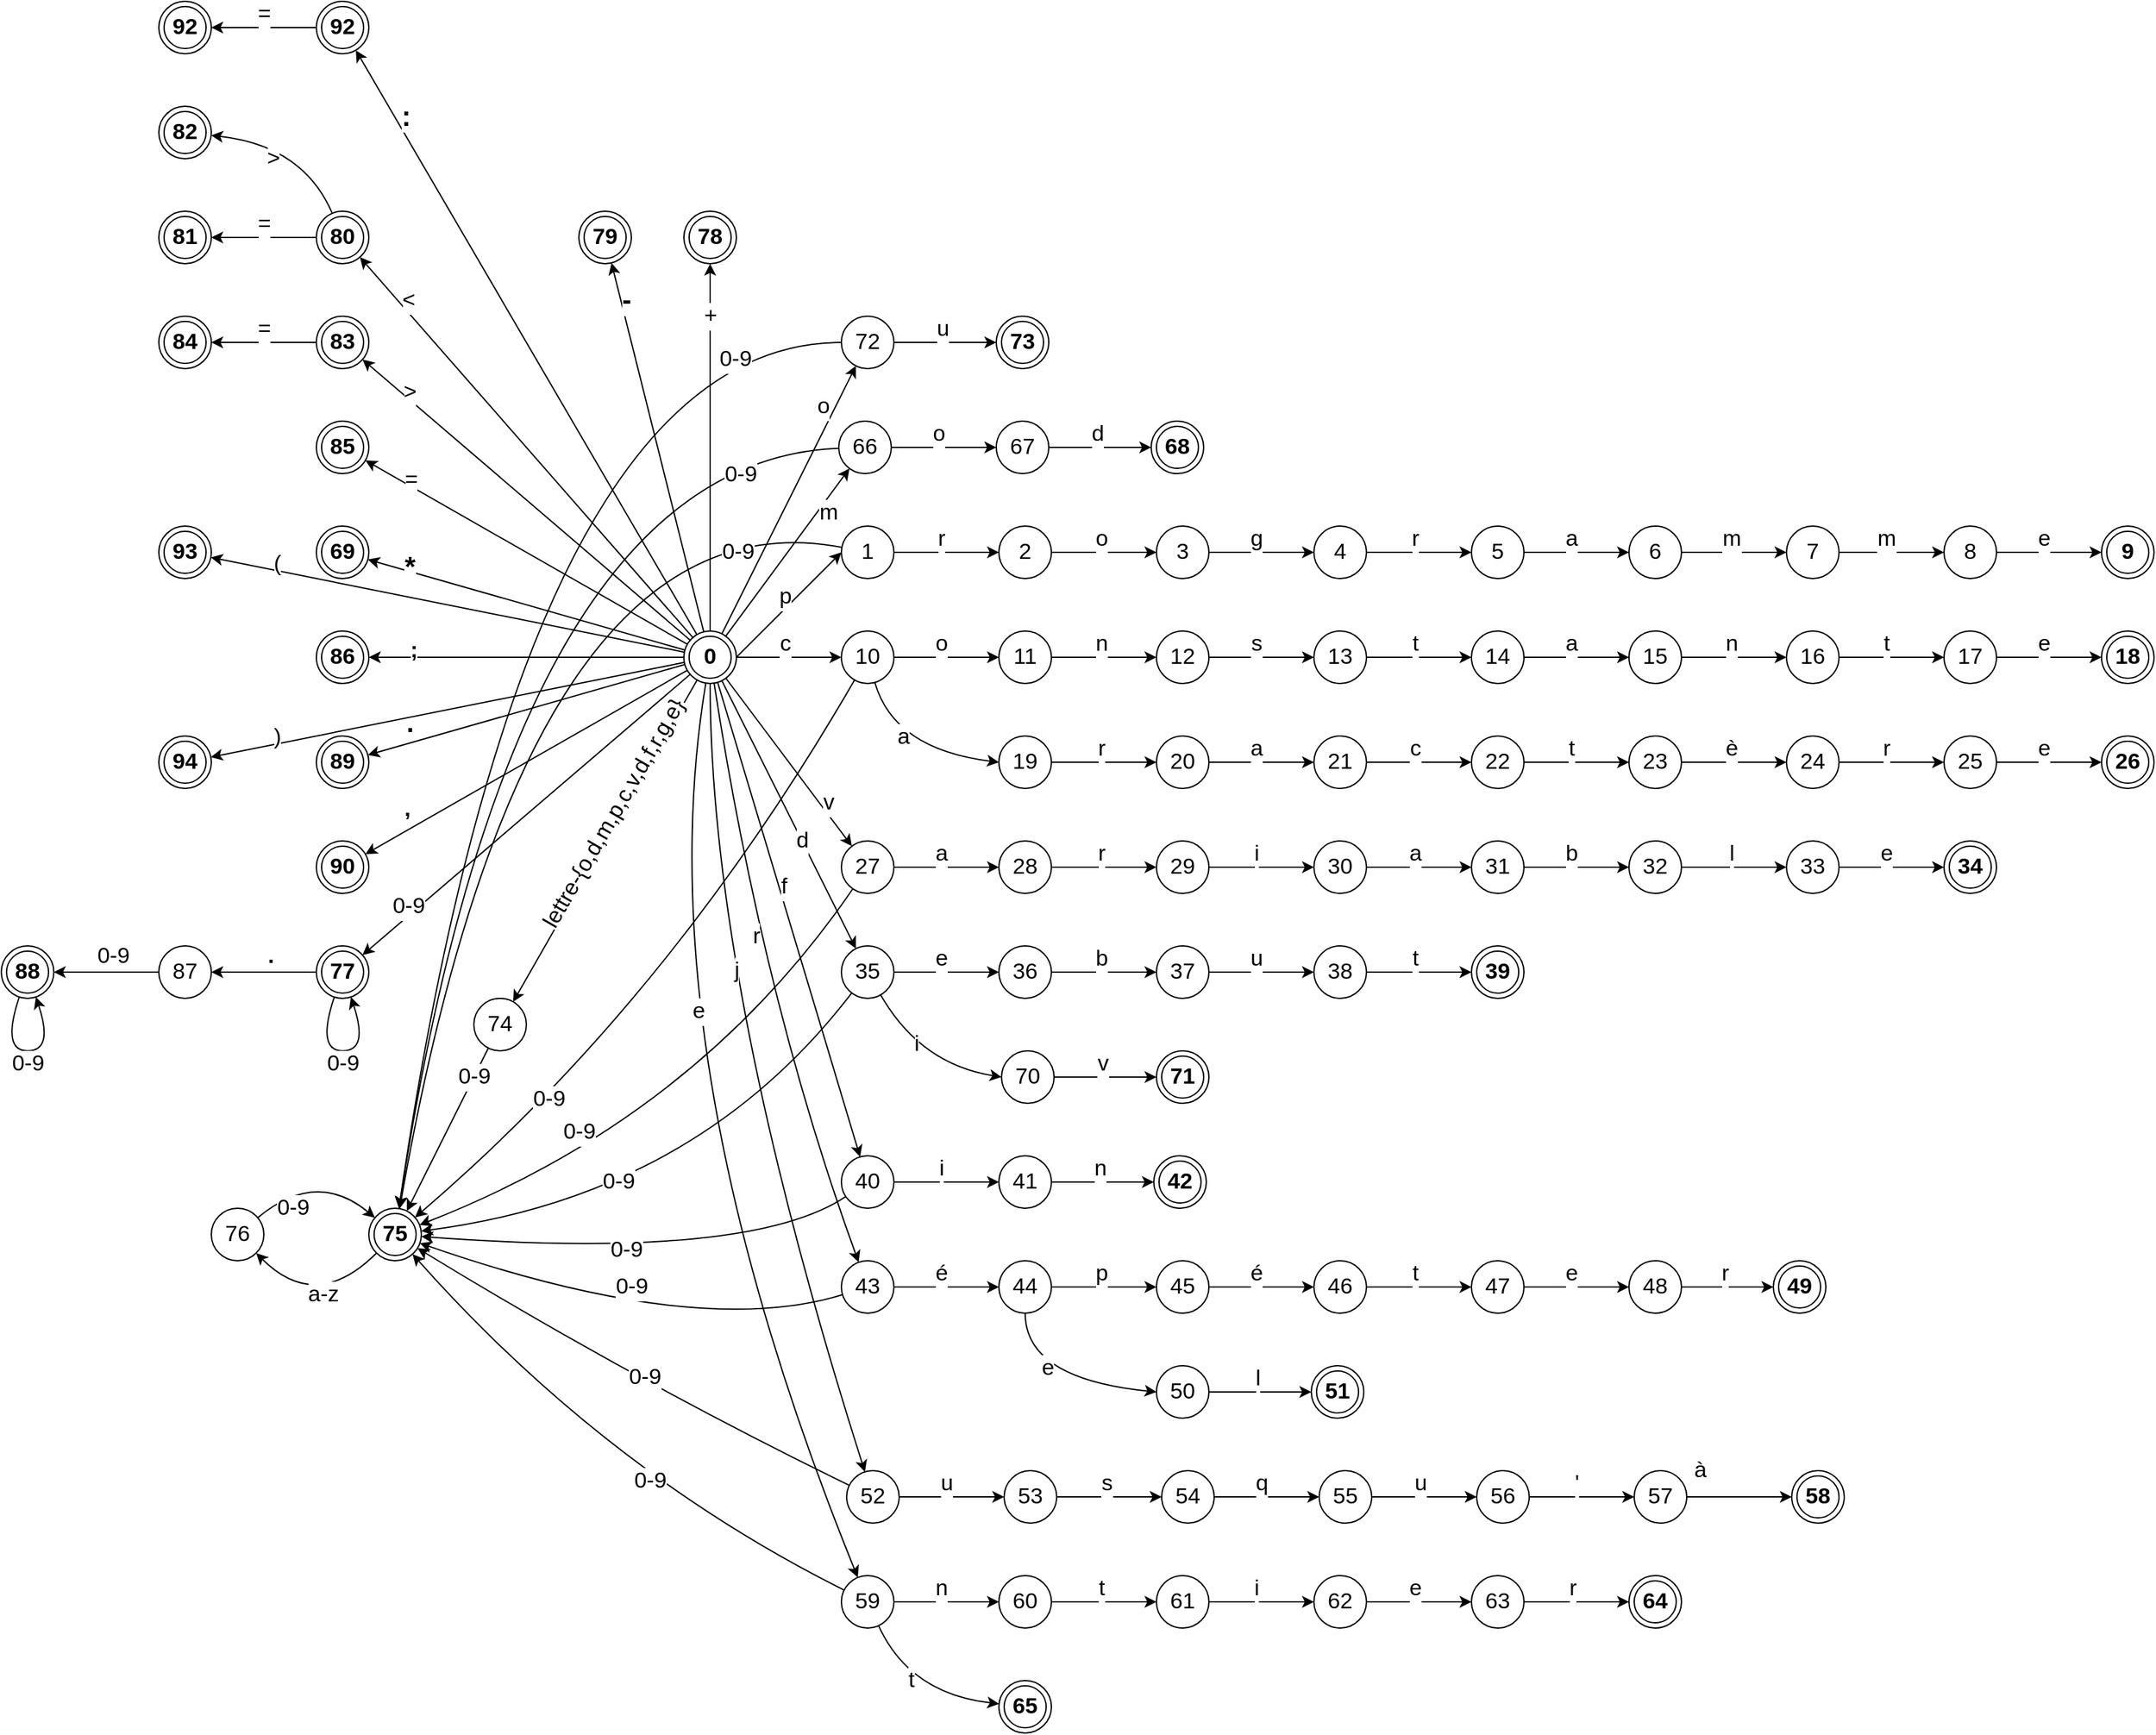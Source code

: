 <mxfile version="26.0.3">
  <diagram name="Page-1" id="1OBKafcn7vUaeqVtVAz-">
    <mxGraphModel dx="4536" dy="2637" grid="1" gridSize="10" guides="1" tooltips="1" connect="1" arrows="1" fold="1" page="1" pageScale="1" pageWidth="850" pageHeight="1100" math="0" shadow="0">
      <root>
        <mxCell id="0" />
        <mxCell id="1" parent="0" />
        <mxCell id="J5Li6relta-b_0hQ9GDX-1" value="&lt;b&gt;0&lt;/b&gt;" style="ellipse;shape=doubleEllipse;whiteSpace=wrap;html=1;aspect=fixed;fontSize=17;" parent="1" vertex="1">
          <mxGeometry x="-300" y="-200" width="40" height="40" as="geometry" />
        </mxCell>
        <mxCell id="J5Li6relta-b_0hQ9GDX-2" value="1" style="ellipse;whiteSpace=wrap;html=1;aspect=fixed;fontSize=17;" parent="1" vertex="1">
          <mxGeometry x="-180" y="-280" width="40" height="40" as="geometry" />
        </mxCell>
        <mxCell id="J5Li6relta-b_0hQ9GDX-6" value="" style="curved=1;endArrow=classic;html=1;rounded=0;entryX=0;entryY=0.5;entryDx=0;entryDy=0;exitX=1;exitY=0.5;exitDx=0;exitDy=0;fontSize=17;" parent="1" source="J5Li6relta-b_0hQ9GDX-1" target="J5Li6relta-b_0hQ9GDX-2" edge="1">
          <mxGeometry width="50" height="50" relative="1" as="geometry">
            <mxPoint x="-330" y="-90" as="sourcePoint" />
            <mxPoint x="-280" y="-140" as="targetPoint" />
            <Array as="points" />
          </mxGeometry>
        </mxCell>
        <mxCell id="J5Li6relta-b_0hQ9GDX-14" value="&lt;font&gt;p&lt;/font&gt;" style="edgeLabel;html=1;align=center;verticalAlign=middle;resizable=0;points=[];fontSize=17;" parent="J5Li6relta-b_0hQ9GDX-6" vertex="1" connectable="0">
          <mxGeometry x="-0.087" relative="1" as="geometry">
            <mxPoint y="-10" as="offset" />
          </mxGeometry>
        </mxCell>
        <mxCell id="J5Li6relta-b_0hQ9GDX-10" value="2" style="ellipse;whiteSpace=wrap;html=1;aspect=fixed;fontSize=17;" parent="1" vertex="1">
          <mxGeometry x="-60" y="-280" width="40" height="40" as="geometry" />
        </mxCell>
        <mxCell id="J5Li6relta-b_0hQ9GDX-11" value="" style="curved=1;endArrow=classic;html=1;rounded=0;entryX=0;entryY=0.5;entryDx=0;entryDy=0;exitX=1;exitY=0.5;exitDx=0;exitDy=0;fontSize=17;" parent="1" source="J5Li6relta-b_0hQ9GDX-2" target="J5Li6relta-b_0hQ9GDX-10" edge="1">
          <mxGeometry width="50" height="50" relative="1" as="geometry">
            <mxPoint x="-120" y="-240" as="sourcePoint" />
            <mxPoint x="-130" y="-220" as="targetPoint" />
            <Array as="points" />
          </mxGeometry>
        </mxCell>
        <mxCell id="J5Li6relta-b_0hQ9GDX-13" value="&lt;font&gt;r&lt;/font&gt;" style="edgeLabel;html=1;align=center;verticalAlign=middle;resizable=0;points=[];fontSize=17;" parent="J5Li6relta-b_0hQ9GDX-11" vertex="1" connectable="0">
          <mxGeometry x="-0.107" y="-1" relative="1" as="geometry">
            <mxPoint y="-11" as="offset" />
          </mxGeometry>
        </mxCell>
        <mxCell id="J5Li6relta-b_0hQ9GDX-20" value="3" style="ellipse;whiteSpace=wrap;html=1;aspect=fixed;fontSize=17;" parent="1" vertex="1">
          <mxGeometry x="60" y="-280" width="40" height="40" as="geometry" />
        </mxCell>
        <mxCell id="J5Li6relta-b_0hQ9GDX-21" value="" style="curved=1;endArrow=classic;html=1;rounded=0;entryX=0;entryY=0.5;entryDx=0;entryDy=0;exitX=1;exitY=0.5;exitDx=0;exitDy=0;fontSize=17;" parent="1" target="J5Li6relta-b_0hQ9GDX-20" edge="1">
          <mxGeometry width="50" height="50" relative="1" as="geometry">
            <mxPoint x="-20" y="-260" as="sourcePoint" />
            <mxPoint x="-40" y="-220" as="targetPoint" />
            <Array as="points" />
          </mxGeometry>
        </mxCell>
        <mxCell id="J5Li6relta-b_0hQ9GDX-22" value="&lt;span&gt;o&lt;/span&gt;" style="edgeLabel;html=1;align=center;verticalAlign=middle;resizable=0;points=[];fontSize=17;" parent="J5Li6relta-b_0hQ9GDX-21" vertex="1" connectable="0">
          <mxGeometry x="-0.087" relative="1" as="geometry">
            <mxPoint x="1" y="-10" as="offset" />
          </mxGeometry>
        </mxCell>
        <mxCell id="J5Li6relta-b_0hQ9GDX-23" value="4" style="ellipse;whiteSpace=wrap;html=1;aspect=fixed;fontSize=17;" parent="1" vertex="1">
          <mxGeometry x="180" y="-280" width="40" height="40" as="geometry" />
        </mxCell>
        <mxCell id="J5Li6relta-b_0hQ9GDX-24" value="" style="curved=1;endArrow=classic;html=1;rounded=0;entryX=0;entryY=0.5;entryDx=0;entryDy=0;exitX=1;exitY=0.5;exitDx=0;exitDy=0;fontSize=17;" parent="1" source="J5Li6relta-b_0hQ9GDX-20" target="J5Li6relta-b_0hQ9GDX-23" edge="1">
          <mxGeometry width="50" height="50" relative="1" as="geometry">
            <mxPoint x="120" y="-240" as="sourcePoint" />
            <mxPoint x="110" y="-220" as="targetPoint" />
            <Array as="points" />
          </mxGeometry>
        </mxCell>
        <mxCell id="J5Li6relta-b_0hQ9GDX-25" value="&lt;font&gt;g&lt;/font&gt;" style="edgeLabel;html=1;align=center;verticalAlign=middle;resizable=0;points=[];fontSize=17;" parent="J5Li6relta-b_0hQ9GDX-24" vertex="1" connectable="0">
          <mxGeometry x="-0.107" y="-1" relative="1" as="geometry">
            <mxPoint y="-11" as="offset" />
          </mxGeometry>
        </mxCell>
        <mxCell id="J5Li6relta-b_0hQ9GDX-27" value="5" style="ellipse;whiteSpace=wrap;html=1;aspect=fixed;fontSize=17;" parent="1" vertex="1">
          <mxGeometry x="300" y="-280" width="40" height="40" as="geometry" />
        </mxCell>
        <mxCell id="J5Li6relta-b_0hQ9GDX-28" value="" style="curved=1;endArrow=classic;html=1;rounded=0;entryX=0;entryY=0.5;entryDx=0;entryDy=0;fontSize=17;" parent="1" source="J5Li6relta-b_0hQ9GDX-23" target="J5Li6relta-b_0hQ9GDX-27" edge="1">
          <mxGeometry width="50" height="50" relative="1" as="geometry">
            <mxPoint x="220" y="-260" as="sourcePoint" />
            <mxPoint x="200" y="-220" as="targetPoint" />
            <Array as="points" />
          </mxGeometry>
        </mxCell>
        <mxCell id="J5Li6relta-b_0hQ9GDX-29" value="r" style="edgeLabel;html=1;align=center;verticalAlign=middle;resizable=0;points=[];fontSize=17;" parent="J5Li6relta-b_0hQ9GDX-28" vertex="1" connectable="0">
          <mxGeometry x="-0.087" relative="1" as="geometry">
            <mxPoint y="-10" as="offset" />
          </mxGeometry>
        </mxCell>
        <mxCell id="J5Li6relta-b_0hQ9GDX-30" value="6" style="ellipse;whiteSpace=wrap;html=1;aspect=fixed;fontSize=17;" parent="1" vertex="1">
          <mxGeometry x="420" y="-280" width="40" height="40" as="geometry" />
        </mxCell>
        <mxCell id="J5Li6relta-b_0hQ9GDX-31" value="" style="curved=1;endArrow=classic;html=1;rounded=0;entryX=0;entryY=0.5;entryDx=0;entryDy=0;exitX=1;exitY=0.5;exitDx=0;exitDy=0;fontSize=17;" parent="1" source="J5Li6relta-b_0hQ9GDX-27" target="J5Li6relta-b_0hQ9GDX-30" edge="1">
          <mxGeometry width="50" height="50" relative="1" as="geometry">
            <mxPoint x="360" y="-240" as="sourcePoint" />
            <mxPoint x="350" y="-220" as="targetPoint" />
            <Array as="points" />
          </mxGeometry>
        </mxCell>
        <mxCell id="J5Li6relta-b_0hQ9GDX-32" value="a" style="edgeLabel;html=1;align=center;verticalAlign=middle;resizable=0;points=[];fontSize=17;" parent="J5Li6relta-b_0hQ9GDX-31" vertex="1" connectable="0">
          <mxGeometry x="-0.107" y="-1" relative="1" as="geometry">
            <mxPoint y="-11" as="offset" />
          </mxGeometry>
        </mxCell>
        <mxCell id="J5Li6relta-b_0hQ9GDX-33" value="7" style="ellipse;whiteSpace=wrap;html=1;aspect=fixed;fontSize=17;" parent="1" vertex="1">
          <mxGeometry x="540" y="-280" width="40" height="40" as="geometry" />
        </mxCell>
        <mxCell id="J5Li6relta-b_0hQ9GDX-34" value="" style="curved=1;endArrow=classic;html=1;rounded=0;entryX=0;entryY=0.5;entryDx=0;entryDy=0;exitX=1;exitY=0.5;exitDx=0;exitDy=0;fontSize=17;" parent="1" target="J5Li6relta-b_0hQ9GDX-33" edge="1">
          <mxGeometry width="50" height="50" relative="1" as="geometry">
            <mxPoint x="460" y="-260" as="sourcePoint" />
            <mxPoint x="440" y="-220" as="targetPoint" />
            <Array as="points" />
          </mxGeometry>
        </mxCell>
        <mxCell id="J5Li6relta-b_0hQ9GDX-35" value="m" style="edgeLabel;html=1;align=center;verticalAlign=middle;resizable=0;points=[];fontSize=17;" parent="J5Li6relta-b_0hQ9GDX-34" vertex="1" connectable="0">
          <mxGeometry x="-0.087" relative="1" as="geometry">
            <mxPoint x="1" y="-10" as="offset" />
          </mxGeometry>
        </mxCell>
        <mxCell id="J5Li6relta-b_0hQ9GDX-36" value="8" style="ellipse;whiteSpace=wrap;html=1;aspect=fixed;fontSize=17;" parent="1" vertex="1">
          <mxGeometry x="660" y="-280" width="40" height="40" as="geometry" />
        </mxCell>
        <mxCell id="J5Li6relta-b_0hQ9GDX-37" value="" style="curved=1;endArrow=classic;html=1;rounded=0;entryX=0;entryY=0.5;entryDx=0;entryDy=0;exitX=1;exitY=0.5;exitDx=0;exitDy=0;fontSize=17;" parent="1" source="J5Li6relta-b_0hQ9GDX-33" target="J5Li6relta-b_0hQ9GDX-36" edge="1">
          <mxGeometry width="50" height="50" relative="1" as="geometry">
            <mxPoint x="600" y="-240" as="sourcePoint" />
            <mxPoint x="590" y="-220" as="targetPoint" />
            <Array as="points" />
          </mxGeometry>
        </mxCell>
        <mxCell id="J5Li6relta-b_0hQ9GDX-38" value="m" style="edgeLabel;html=1;align=center;verticalAlign=middle;resizable=0;points=[];fontSize=17;" parent="J5Li6relta-b_0hQ9GDX-37" vertex="1" connectable="0">
          <mxGeometry x="-0.107" y="-1" relative="1" as="geometry">
            <mxPoint y="-11" as="offset" />
          </mxGeometry>
        </mxCell>
        <mxCell id="J5Li6relta-b_0hQ9GDX-40" value="" style="curved=1;endArrow=classic;html=1;rounded=0;fontSize=17;" parent="1" source="J5Li6relta-b_0hQ9GDX-36" target="J5Li6relta-b_0hQ9GDX-42" edge="1">
          <mxGeometry width="50" height="50" relative="1" as="geometry">
            <mxPoint x="700" y="-260" as="sourcePoint" />
            <mxPoint x="780.0" y="-260" as="targetPoint" />
            <Array as="points" />
          </mxGeometry>
        </mxCell>
        <mxCell id="J5Li6relta-b_0hQ9GDX-41" value="e" style="edgeLabel;html=1;align=center;verticalAlign=middle;resizable=0;points=[];fontSize=17;" parent="J5Li6relta-b_0hQ9GDX-40" vertex="1" connectable="0">
          <mxGeometry x="-0.107" y="-1" relative="1" as="geometry">
            <mxPoint y="-11" as="offset" />
          </mxGeometry>
        </mxCell>
        <mxCell id="J5Li6relta-b_0hQ9GDX-42" value="9" style="ellipse;shape=doubleEllipse;whiteSpace=wrap;html=1;aspect=fixed;fontStyle=1;fontSize=17;" parent="1" vertex="1">
          <mxGeometry x="780" y="-280" width="40" height="40" as="geometry" />
        </mxCell>
        <mxCell id="J5Li6relta-b_0hQ9GDX-45" value="10" style="ellipse;whiteSpace=wrap;html=1;aspect=fixed;fontSize=17;" parent="1" vertex="1">
          <mxGeometry x="-180" y="-200" width="40" height="40" as="geometry" />
        </mxCell>
        <mxCell id="J5Li6relta-b_0hQ9GDX-46" value="" style="curved=1;endArrow=classic;html=1;rounded=0;fontSize=17;" parent="1" source="J5Li6relta-b_0hQ9GDX-1" target="J5Li6relta-b_0hQ9GDX-45" edge="1">
          <mxGeometry width="50" height="50" relative="1" as="geometry">
            <mxPoint x="-260" y="-100" as="sourcePoint" />
            <mxPoint x="-280" y="-60" as="targetPoint" />
            <Array as="points" />
          </mxGeometry>
        </mxCell>
        <mxCell id="J5Li6relta-b_0hQ9GDX-47" value="c" style="edgeLabel;html=1;align=center;verticalAlign=middle;resizable=0;points=[];fontSize=17;" parent="J5Li6relta-b_0hQ9GDX-46" vertex="1" connectable="0">
          <mxGeometry x="-0.087" relative="1" as="geometry">
            <mxPoint y="-10" as="offset" />
          </mxGeometry>
        </mxCell>
        <mxCell id="J5Li6relta-b_0hQ9GDX-48" value="11" style="ellipse;whiteSpace=wrap;html=1;aspect=fixed;fontSize=17;" parent="1" vertex="1">
          <mxGeometry x="-60" y="-200" width="40" height="40" as="geometry" />
        </mxCell>
        <mxCell id="J5Li6relta-b_0hQ9GDX-49" value="" style="curved=1;endArrow=classic;html=1;rounded=0;entryX=0;entryY=0.5;entryDx=0;entryDy=0;exitX=1;exitY=0.5;exitDx=0;exitDy=0;fontSize=17;" parent="1" source="J5Li6relta-b_0hQ9GDX-45" target="J5Li6relta-b_0hQ9GDX-48" edge="1">
          <mxGeometry width="50" height="50" relative="1" as="geometry">
            <mxPoint x="-120" y="-160" as="sourcePoint" />
            <mxPoint x="-130" y="-140" as="targetPoint" />
            <Array as="points" />
          </mxGeometry>
        </mxCell>
        <mxCell id="J5Li6relta-b_0hQ9GDX-50" value="o" style="edgeLabel;html=1;align=center;verticalAlign=middle;resizable=0;points=[];fontSize=17;" parent="J5Li6relta-b_0hQ9GDX-49" vertex="1" connectable="0">
          <mxGeometry x="-0.107" y="-1" relative="1" as="geometry">
            <mxPoint y="-11" as="offset" />
          </mxGeometry>
        </mxCell>
        <mxCell id="J5Li6relta-b_0hQ9GDX-51" value="12" style="ellipse;whiteSpace=wrap;html=1;aspect=fixed;fontSize=17;" parent="1" vertex="1">
          <mxGeometry x="60" y="-200" width="40" height="40" as="geometry" />
        </mxCell>
        <mxCell id="J5Li6relta-b_0hQ9GDX-52" value="" style="curved=1;endArrow=classic;html=1;rounded=0;entryX=0;entryY=0.5;entryDx=0;entryDy=0;exitX=1;exitY=0.5;exitDx=0;exitDy=0;fontSize=17;" parent="1" target="J5Li6relta-b_0hQ9GDX-51" edge="1">
          <mxGeometry width="50" height="50" relative="1" as="geometry">
            <mxPoint x="-20" y="-180" as="sourcePoint" />
            <mxPoint x="-40" y="-140" as="targetPoint" />
            <Array as="points" />
          </mxGeometry>
        </mxCell>
        <mxCell id="J5Li6relta-b_0hQ9GDX-53" value="n" style="edgeLabel;html=1;align=center;verticalAlign=middle;resizable=0;points=[];fontSize=17;" parent="J5Li6relta-b_0hQ9GDX-52" vertex="1" connectable="0">
          <mxGeometry x="-0.087" relative="1" as="geometry">
            <mxPoint x="1" y="-10" as="offset" />
          </mxGeometry>
        </mxCell>
        <mxCell id="J5Li6relta-b_0hQ9GDX-54" value="13" style="ellipse;whiteSpace=wrap;html=1;aspect=fixed;fontSize=17;" parent="1" vertex="1">
          <mxGeometry x="180" y="-200" width="40" height="40" as="geometry" />
        </mxCell>
        <mxCell id="J5Li6relta-b_0hQ9GDX-55" value="" style="curved=1;endArrow=classic;html=1;rounded=0;entryX=0;entryY=0.5;entryDx=0;entryDy=0;exitX=1;exitY=0.5;exitDx=0;exitDy=0;fontSize=17;" parent="1" source="J5Li6relta-b_0hQ9GDX-51" target="J5Li6relta-b_0hQ9GDX-54" edge="1">
          <mxGeometry width="50" height="50" relative="1" as="geometry">
            <mxPoint x="120" y="-160" as="sourcePoint" />
            <mxPoint x="110" y="-140" as="targetPoint" />
            <Array as="points" />
          </mxGeometry>
        </mxCell>
        <mxCell id="J5Li6relta-b_0hQ9GDX-56" value="s" style="edgeLabel;html=1;align=center;verticalAlign=middle;resizable=0;points=[];fontSize=17;" parent="J5Li6relta-b_0hQ9GDX-55" vertex="1" connectable="0">
          <mxGeometry x="-0.107" y="-1" relative="1" as="geometry">
            <mxPoint y="-11" as="offset" />
          </mxGeometry>
        </mxCell>
        <mxCell id="J5Li6relta-b_0hQ9GDX-57" value="14" style="ellipse;whiteSpace=wrap;html=1;aspect=fixed;fontSize=17;" parent="1" vertex="1">
          <mxGeometry x="300" y="-200" width="40" height="40" as="geometry" />
        </mxCell>
        <mxCell id="J5Li6relta-b_0hQ9GDX-58" value="" style="curved=1;endArrow=classic;html=1;rounded=0;entryX=0;entryY=0.5;entryDx=0;entryDy=0;fontSize=17;" parent="1" source="J5Li6relta-b_0hQ9GDX-54" target="J5Li6relta-b_0hQ9GDX-57" edge="1">
          <mxGeometry width="50" height="50" relative="1" as="geometry">
            <mxPoint x="220" y="-180" as="sourcePoint" />
            <mxPoint x="200" y="-140" as="targetPoint" />
            <Array as="points" />
          </mxGeometry>
        </mxCell>
        <mxCell id="J5Li6relta-b_0hQ9GDX-59" value="t" style="edgeLabel;html=1;align=center;verticalAlign=middle;resizable=0;points=[];fontSize=17;" parent="J5Li6relta-b_0hQ9GDX-58" vertex="1" connectable="0">
          <mxGeometry x="-0.087" relative="1" as="geometry">
            <mxPoint y="-10" as="offset" />
          </mxGeometry>
        </mxCell>
        <mxCell id="J5Li6relta-b_0hQ9GDX-60" value="15" style="ellipse;whiteSpace=wrap;html=1;aspect=fixed;fontSize=17;" parent="1" vertex="1">
          <mxGeometry x="420" y="-200" width="40" height="40" as="geometry" />
        </mxCell>
        <mxCell id="J5Li6relta-b_0hQ9GDX-61" value="" style="curved=1;endArrow=classic;html=1;rounded=0;entryX=0;entryY=0.5;entryDx=0;entryDy=0;exitX=1;exitY=0.5;exitDx=0;exitDy=0;fontSize=17;" parent="1" source="J5Li6relta-b_0hQ9GDX-57" target="J5Li6relta-b_0hQ9GDX-60" edge="1">
          <mxGeometry width="50" height="50" relative="1" as="geometry">
            <mxPoint x="360" y="-160" as="sourcePoint" />
            <mxPoint x="350" y="-140" as="targetPoint" />
            <Array as="points" />
          </mxGeometry>
        </mxCell>
        <mxCell id="J5Li6relta-b_0hQ9GDX-62" value="a" style="edgeLabel;html=1;align=center;verticalAlign=middle;resizable=0;points=[];fontSize=17;" parent="J5Li6relta-b_0hQ9GDX-61" vertex="1" connectable="0">
          <mxGeometry x="-0.107" y="-1" relative="1" as="geometry">
            <mxPoint y="-11" as="offset" />
          </mxGeometry>
        </mxCell>
        <mxCell id="J5Li6relta-b_0hQ9GDX-63" value="16" style="ellipse;whiteSpace=wrap;html=1;aspect=fixed;fontSize=17;" parent="1" vertex="1">
          <mxGeometry x="540" y="-200" width="40" height="40" as="geometry" />
        </mxCell>
        <mxCell id="J5Li6relta-b_0hQ9GDX-64" value="" style="curved=1;endArrow=classic;html=1;rounded=0;entryX=0;entryY=0.5;entryDx=0;entryDy=0;exitX=1;exitY=0.5;exitDx=0;exitDy=0;fontSize=17;" parent="1" target="J5Li6relta-b_0hQ9GDX-63" edge="1">
          <mxGeometry width="50" height="50" relative="1" as="geometry">
            <mxPoint x="460" y="-180" as="sourcePoint" />
            <mxPoint x="440" y="-140" as="targetPoint" />
            <Array as="points" />
          </mxGeometry>
        </mxCell>
        <mxCell id="J5Li6relta-b_0hQ9GDX-65" value="n" style="edgeLabel;html=1;align=center;verticalAlign=middle;resizable=0;points=[];fontSize=17;" parent="J5Li6relta-b_0hQ9GDX-64" vertex="1" connectable="0">
          <mxGeometry x="-0.087" relative="1" as="geometry">
            <mxPoint x="1" y="-10" as="offset" />
          </mxGeometry>
        </mxCell>
        <mxCell id="J5Li6relta-b_0hQ9GDX-66" value="17" style="ellipse;whiteSpace=wrap;html=1;aspect=fixed;fontSize=17;" parent="1" vertex="1">
          <mxGeometry x="660" y="-200" width="40" height="40" as="geometry" />
        </mxCell>
        <mxCell id="J5Li6relta-b_0hQ9GDX-67" value="" style="curved=1;endArrow=classic;html=1;rounded=0;entryX=0;entryY=0.5;entryDx=0;entryDy=0;exitX=1;exitY=0.5;exitDx=0;exitDy=0;fontSize=17;" parent="1" source="J5Li6relta-b_0hQ9GDX-63" target="J5Li6relta-b_0hQ9GDX-66" edge="1">
          <mxGeometry width="50" height="50" relative="1" as="geometry">
            <mxPoint x="600" y="-160" as="sourcePoint" />
            <mxPoint x="590" y="-140" as="targetPoint" />
            <Array as="points" />
          </mxGeometry>
        </mxCell>
        <mxCell id="J5Li6relta-b_0hQ9GDX-68" value="t" style="edgeLabel;html=1;align=center;verticalAlign=middle;resizable=0;points=[];fontSize=17;" parent="J5Li6relta-b_0hQ9GDX-67" vertex="1" connectable="0">
          <mxGeometry x="-0.107" y="-1" relative="1" as="geometry">
            <mxPoint y="-11" as="offset" />
          </mxGeometry>
        </mxCell>
        <mxCell id="J5Li6relta-b_0hQ9GDX-69" value="" style="curved=1;endArrow=classic;html=1;rounded=0;fontSize=17;" parent="1" source="J5Li6relta-b_0hQ9GDX-66" target="J5Li6relta-b_0hQ9GDX-71" edge="1">
          <mxGeometry width="50" height="50" relative="1" as="geometry">
            <mxPoint x="700" y="-180" as="sourcePoint" />
            <mxPoint x="780.0" y="-180" as="targetPoint" />
            <Array as="points" />
          </mxGeometry>
        </mxCell>
        <mxCell id="J5Li6relta-b_0hQ9GDX-70" value="e" style="edgeLabel;html=1;align=center;verticalAlign=middle;resizable=0;points=[];fontSize=17;" parent="J5Li6relta-b_0hQ9GDX-69" vertex="1" connectable="0">
          <mxGeometry x="-0.107" y="-1" relative="1" as="geometry">
            <mxPoint y="-11" as="offset" />
          </mxGeometry>
        </mxCell>
        <mxCell id="J5Li6relta-b_0hQ9GDX-71" value="18" style="ellipse;shape=doubleEllipse;whiteSpace=wrap;html=1;aspect=fixed;fontStyle=1;fontSize=17;" parent="1" vertex="1">
          <mxGeometry x="780" y="-200" width="40" height="40" as="geometry" />
        </mxCell>
        <mxCell id="J5Li6relta-b_0hQ9GDX-72" value="27" style="ellipse;whiteSpace=wrap;html=1;aspect=fixed;fontSize=17;" parent="1" vertex="1">
          <mxGeometry x="-180" y="-40" width="40" height="40" as="geometry" />
        </mxCell>
        <mxCell id="J5Li6relta-b_0hQ9GDX-73" value="" style="curved=1;endArrow=classic;html=1;rounded=0;fontSize=17;" parent="1" source="J5Li6relta-b_0hQ9GDX-1" target="J5Li6relta-b_0hQ9GDX-72" edge="1">
          <mxGeometry width="50" height="50" relative="1" as="geometry">
            <mxPoint x="-260" y="-20" as="sourcePoint" />
            <mxPoint x="-280" y="20" as="targetPoint" />
            <Array as="points" />
          </mxGeometry>
        </mxCell>
        <mxCell id="J5Li6relta-b_0hQ9GDX-74" value="v" style="edgeLabel;html=1;align=center;verticalAlign=middle;resizable=0;points=[];fontSize=17;" parent="J5Li6relta-b_0hQ9GDX-73" vertex="1" connectable="0">
          <mxGeometry x="-0.087" relative="1" as="geometry">
            <mxPoint x="34" y="36" as="offset" />
          </mxGeometry>
        </mxCell>
        <mxCell id="J5Li6relta-b_0hQ9GDX-75" value="28" style="ellipse;whiteSpace=wrap;html=1;aspect=fixed;fontSize=17;" parent="1" vertex="1">
          <mxGeometry x="-60" y="-40" width="40" height="40" as="geometry" />
        </mxCell>
        <mxCell id="J5Li6relta-b_0hQ9GDX-76" value="" style="curved=1;endArrow=classic;html=1;rounded=0;entryX=0;entryY=0.5;entryDx=0;entryDy=0;exitX=1;exitY=0.5;exitDx=0;exitDy=0;fontSize=17;" parent="1" source="J5Li6relta-b_0hQ9GDX-72" target="J5Li6relta-b_0hQ9GDX-75" edge="1">
          <mxGeometry width="50" height="50" relative="1" as="geometry">
            <mxPoint x="-120" as="sourcePoint" />
            <mxPoint x="-130" y="20" as="targetPoint" />
            <Array as="points" />
          </mxGeometry>
        </mxCell>
        <mxCell id="J5Li6relta-b_0hQ9GDX-77" value="a" style="edgeLabel;html=1;align=center;verticalAlign=middle;resizable=0;points=[];fontSize=17;" parent="J5Li6relta-b_0hQ9GDX-76" vertex="1" connectable="0">
          <mxGeometry x="-0.107" y="-1" relative="1" as="geometry">
            <mxPoint y="-11" as="offset" />
          </mxGeometry>
        </mxCell>
        <mxCell id="J5Li6relta-b_0hQ9GDX-78" value="29" style="ellipse;whiteSpace=wrap;html=1;aspect=fixed;fontSize=17;" parent="1" vertex="1">
          <mxGeometry x="60" y="-40" width="40" height="40" as="geometry" />
        </mxCell>
        <mxCell id="J5Li6relta-b_0hQ9GDX-79" value="" style="curved=1;endArrow=classic;html=1;rounded=0;entryX=0;entryY=0.5;entryDx=0;entryDy=0;exitX=1;exitY=0.5;exitDx=0;exitDy=0;fontSize=17;" parent="1" target="J5Li6relta-b_0hQ9GDX-78" edge="1">
          <mxGeometry width="50" height="50" relative="1" as="geometry">
            <mxPoint x="-20" y="-20" as="sourcePoint" />
            <mxPoint x="-40" y="20" as="targetPoint" />
            <Array as="points" />
          </mxGeometry>
        </mxCell>
        <mxCell id="J5Li6relta-b_0hQ9GDX-80" value="r" style="edgeLabel;html=1;align=center;verticalAlign=middle;resizable=0;points=[];fontSize=17;" parent="J5Li6relta-b_0hQ9GDX-79" vertex="1" connectable="0">
          <mxGeometry x="-0.087" relative="1" as="geometry">
            <mxPoint x="1" y="-10" as="offset" />
          </mxGeometry>
        </mxCell>
        <mxCell id="J5Li6relta-b_0hQ9GDX-81" value="30" style="ellipse;whiteSpace=wrap;html=1;aspect=fixed;fontSize=17;" parent="1" vertex="1">
          <mxGeometry x="180" y="-40" width="40" height="40" as="geometry" />
        </mxCell>
        <mxCell id="J5Li6relta-b_0hQ9GDX-82" value="" style="curved=1;endArrow=classic;html=1;rounded=0;entryX=0;entryY=0.5;entryDx=0;entryDy=0;exitX=1;exitY=0.5;exitDx=0;exitDy=0;fontSize=17;" parent="1" source="J5Li6relta-b_0hQ9GDX-78" target="J5Li6relta-b_0hQ9GDX-81" edge="1">
          <mxGeometry width="50" height="50" relative="1" as="geometry">
            <mxPoint x="120" as="sourcePoint" />
            <mxPoint x="110" y="20" as="targetPoint" />
            <Array as="points" />
          </mxGeometry>
        </mxCell>
        <mxCell id="J5Li6relta-b_0hQ9GDX-83" value="i" style="edgeLabel;html=1;align=center;verticalAlign=middle;resizable=0;points=[];fontSize=17;" parent="J5Li6relta-b_0hQ9GDX-82" vertex="1" connectable="0">
          <mxGeometry x="-0.107" y="-1" relative="1" as="geometry">
            <mxPoint y="-11" as="offset" />
          </mxGeometry>
        </mxCell>
        <mxCell id="J5Li6relta-b_0hQ9GDX-84" value="31" style="ellipse;whiteSpace=wrap;html=1;aspect=fixed;fontSize=17;" parent="1" vertex="1">
          <mxGeometry x="300" y="-40" width="40" height="40" as="geometry" />
        </mxCell>
        <mxCell id="J5Li6relta-b_0hQ9GDX-85" value="" style="curved=1;endArrow=classic;html=1;rounded=0;entryX=0;entryY=0.5;entryDx=0;entryDy=0;fontSize=17;" parent="1" source="J5Li6relta-b_0hQ9GDX-81" target="J5Li6relta-b_0hQ9GDX-84" edge="1">
          <mxGeometry width="50" height="50" relative="1" as="geometry">
            <mxPoint x="220" y="-20" as="sourcePoint" />
            <mxPoint x="200" y="20" as="targetPoint" />
            <Array as="points" />
          </mxGeometry>
        </mxCell>
        <mxCell id="J5Li6relta-b_0hQ9GDX-86" value="a" style="edgeLabel;html=1;align=center;verticalAlign=middle;resizable=0;points=[];fontSize=17;" parent="J5Li6relta-b_0hQ9GDX-85" vertex="1" connectable="0">
          <mxGeometry x="-0.087" relative="1" as="geometry">
            <mxPoint y="-10" as="offset" />
          </mxGeometry>
        </mxCell>
        <mxCell id="J5Li6relta-b_0hQ9GDX-87" value="32" style="ellipse;whiteSpace=wrap;html=1;aspect=fixed;fontSize=17;" parent="1" vertex="1">
          <mxGeometry x="420" y="-40" width="40" height="40" as="geometry" />
        </mxCell>
        <mxCell id="J5Li6relta-b_0hQ9GDX-88" value="" style="curved=1;endArrow=classic;html=1;rounded=0;entryX=0;entryY=0.5;entryDx=0;entryDy=0;exitX=1;exitY=0.5;exitDx=0;exitDy=0;fontSize=17;" parent="1" source="J5Li6relta-b_0hQ9GDX-84" target="J5Li6relta-b_0hQ9GDX-87" edge="1">
          <mxGeometry width="50" height="50" relative="1" as="geometry">
            <mxPoint x="360" as="sourcePoint" />
            <mxPoint x="350" y="20" as="targetPoint" />
            <Array as="points" />
          </mxGeometry>
        </mxCell>
        <mxCell id="J5Li6relta-b_0hQ9GDX-89" value="b" style="edgeLabel;html=1;align=center;verticalAlign=middle;resizable=0;points=[];fontSize=17;" parent="J5Li6relta-b_0hQ9GDX-88" vertex="1" connectable="0">
          <mxGeometry x="-0.107" y="-1" relative="1" as="geometry">
            <mxPoint y="-11" as="offset" />
          </mxGeometry>
        </mxCell>
        <mxCell id="J5Li6relta-b_0hQ9GDX-90" value="33" style="ellipse;whiteSpace=wrap;html=1;aspect=fixed;fontSize=17;" parent="1" vertex="1">
          <mxGeometry x="540" y="-40" width="40" height="40" as="geometry" />
        </mxCell>
        <mxCell id="J5Li6relta-b_0hQ9GDX-91" value="" style="curved=1;endArrow=classic;html=1;rounded=0;entryX=0;entryY=0.5;entryDx=0;entryDy=0;exitX=1;exitY=0.5;exitDx=0;exitDy=0;fontSize=17;" parent="1" target="J5Li6relta-b_0hQ9GDX-90" edge="1">
          <mxGeometry width="50" height="50" relative="1" as="geometry">
            <mxPoint x="460" y="-20" as="sourcePoint" />
            <mxPoint x="440" y="20" as="targetPoint" />
            <Array as="points" />
          </mxGeometry>
        </mxCell>
        <mxCell id="J5Li6relta-b_0hQ9GDX-92" value="l" style="edgeLabel;html=1;align=center;verticalAlign=middle;resizable=0;points=[];fontSize=17;" parent="J5Li6relta-b_0hQ9GDX-91" vertex="1" connectable="0">
          <mxGeometry x="-0.087" relative="1" as="geometry">
            <mxPoint x="1" y="-10" as="offset" />
          </mxGeometry>
        </mxCell>
        <mxCell id="J5Li6relta-b_0hQ9GDX-94" value="" style="curved=1;endArrow=classic;html=1;rounded=0;exitX=1;exitY=0.5;exitDx=0;exitDy=0;fontSize=17;" parent="1" source="J5Li6relta-b_0hQ9GDX-90" target="J5Li6relta-b_0hQ9GDX-98" edge="1">
          <mxGeometry width="50" height="50" relative="1" as="geometry">
            <mxPoint x="600" as="sourcePoint" />
            <mxPoint x="660" y="-20" as="targetPoint" />
            <Array as="points" />
          </mxGeometry>
        </mxCell>
        <mxCell id="J5Li6relta-b_0hQ9GDX-95" value="e" style="edgeLabel;html=1;align=center;verticalAlign=middle;resizable=0;points=[];fontSize=17;" parent="J5Li6relta-b_0hQ9GDX-94" vertex="1" connectable="0">
          <mxGeometry x="-0.107" y="-1" relative="1" as="geometry">
            <mxPoint y="-11" as="offset" />
          </mxGeometry>
        </mxCell>
        <mxCell id="J5Li6relta-b_0hQ9GDX-98" value="34" style="ellipse;shape=doubleEllipse;whiteSpace=wrap;html=1;aspect=fixed;fontSize=17;fontStyle=1" parent="1" vertex="1">
          <mxGeometry x="660" y="-40" width="40" height="40" as="geometry" />
        </mxCell>
        <mxCell id="J5Li6relta-b_0hQ9GDX-99" value="35" style="ellipse;whiteSpace=wrap;html=1;aspect=fixed;fontSize=17;" parent="1" vertex="1">
          <mxGeometry x="-180" y="40" width="40" height="40" as="geometry" />
        </mxCell>
        <mxCell id="J5Li6relta-b_0hQ9GDX-100" value="" style="curved=1;endArrow=classic;html=1;rounded=0;fontSize=17;" parent="1" source="J5Li6relta-b_0hQ9GDX-1" target="J5Li6relta-b_0hQ9GDX-99" edge="1">
          <mxGeometry width="50" height="50" relative="1" as="geometry">
            <mxPoint x="-266" y="-6" as="sourcePoint" />
            <mxPoint x="-280" y="100" as="targetPoint" />
          </mxGeometry>
        </mxCell>
        <mxCell id="J5Li6relta-b_0hQ9GDX-101" value="d" style="edgeLabel;html=1;align=center;verticalAlign=middle;resizable=0;points=[];fontSize=17;" parent="J5Li6relta-b_0hQ9GDX-100" vertex="1" connectable="0">
          <mxGeometry x="-0.087" relative="1" as="geometry">
            <mxPoint x="14" y="29" as="offset" />
          </mxGeometry>
        </mxCell>
        <mxCell id="J5Li6relta-b_0hQ9GDX-102" value="36" style="ellipse;whiteSpace=wrap;html=1;aspect=fixed;fontSize=17;" parent="1" vertex="1">
          <mxGeometry x="-60" y="40" width="40" height="40" as="geometry" />
        </mxCell>
        <mxCell id="J5Li6relta-b_0hQ9GDX-103" value="" style="curved=1;endArrow=classic;html=1;rounded=0;entryX=0;entryY=0.5;entryDx=0;entryDy=0;exitX=1;exitY=0.5;exitDx=0;exitDy=0;fontSize=17;" parent="1" source="J5Li6relta-b_0hQ9GDX-99" target="J5Li6relta-b_0hQ9GDX-102" edge="1">
          <mxGeometry width="50" height="50" relative="1" as="geometry">
            <mxPoint x="-120" y="80" as="sourcePoint" />
            <mxPoint x="-130" y="100" as="targetPoint" />
            <Array as="points" />
          </mxGeometry>
        </mxCell>
        <mxCell id="J5Li6relta-b_0hQ9GDX-104" value="e" style="edgeLabel;html=1;align=center;verticalAlign=middle;resizable=0;points=[];fontSize=17;" parent="J5Li6relta-b_0hQ9GDX-103" vertex="1" connectable="0">
          <mxGeometry x="-0.107" y="-1" relative="1" as="geometry">
            <mxPoint y="-11" as="offset" />
          </mxGeometry>
        </mxCell>
        <mxCell id="J5Li6relta-b_0hQ9GDX-105" value="37" style="ellipse;whiteSpace=wrap;html=1;aspect=fixed;fontSize=17;" parent="1" vertex="1">
          <mxGeometry x="60" y="40" width="40" height="40" as="geometry" />
        </mxCell>
        <mxCell id="J5Li6relta-b_0hQ9GDX-106" value="" style="curved=1;endArrow=classic;html=1;rounded=0;entryX=0;entryY=0.5;entryDx=0;entryDy=0;exitX=1;exitY=0.5;exitDx=0;exitDy=0;fontSize=17;" parent="1" target="J5Li6relta-b_0hQ9GDX-105" edge="1">
          <mxGeometry width="50" height="50" relative="1" as="geometry">
            <mxPoint x="-20" y="60" as="sourcePoint" />
            <mxPoint x="-40" y="100" as="targetPoint" />
            <Array as="points" />
          </mxGeometry>
        </mxCell>
        <mxCell id="J5Li6relta-b_0hQ9GDX-107" value="b" style="edgeLabel;html=1;align=center;verticalAlign=middle;resizable=0;points=[];fontSize=17;" parent="J5Li6relta-b_0hQ9GDX-106" vertex="1" connectable="0">
          <mxGeometry x="-0.087" relative="1" as="geometry">
            <mxPoint x="1" y="-10" as="offset" />
          </mxGeometry>
        </mxCell>
        <mxCell id="J5Li6relta-b_0hQ9GDX-108" value="38" style="ellipse;whiteSpace=wrap;html=1;aspect=fixed;fontSize=17;" parent="1" vertex="1">
          <mxGeometry x="180" y="40" width="40" height="40" as="geometry" />
        </mxCell>
        <mxCell id="J5Li6relta-b_0hQ9GDX-109" value="" style="curved=1;endArrow=classic;html=1;rounded=0;entryX=0;entryY=0.5;entryDx=0;entryDy=0;exitX=1;exitY=0.5;exitDx=0;exitDy=0;fontSize=17;" parent="1" source="J5Li6relta-b_0hQ9GDX-105" target="J5Li6relta-b_0hQ9GDX-108" edge="1">
          <mxGeometry width="50" height="50" relative="1" as="geometry">
            <mxPoint x="120" y="80" as="sourcePoint" />
            <mxPoint x="110" y="100" as="targetPoint" />
            <Array as="points" />
          </mxGeometry>
        </mxCell>
        <mxCell id="J5Li6relta-b_0hQ9GDX-110" value="u" style="edgeLabel;html=1;align=center;verticalAlign=middle;resizable=0;points=[];fontSize=17;" parent="J5Li6relta-b_0hQ9GDX-109" vertex="1" connectable="0">
          <mxGeometry x="-0.107" y="-1" relative="1" as="geometry">
            <mxPoint y="-11" as="offset" />
          </mxGeometry>
        </mxCell>
        <mxCell id="J5Li6relta-b_0hQ9GDX-112" value="" style="curved=1;endArrow=classic;html=1;rounded=0;fontSize=17;" parent="1" source="J5Li6relta-b_0hQ9GDX-108" target="J5Li6relta-b_0hQ9GDX-125" edge="1">
          <mxGeometry width="50" height="50" relative="1" as="geometry">
            <mxPoint x="220" y="60" as="sourcePoint" />
            <mxPoint x="300" y="60" as="targetPoint" />
            <Array as="points" />
          </mxGeometry>
        </mxCell>
        <mxCell id="J5Li6relta-b_0hQ9GDX-113" value="t" style="edgeLabel;html=1;align=center;verticalAlign=middle;resizable=0;points=[];fontSize=17;" parent="J5Li6relta-b_0hQ9GDX-112" vertex="1" connectable="0">
          <mxGeometry x="-0.087" relative="1" as="geometry">
            <mxPoint y="-10" as="offset" />
          </mxGeometry>
        </mxCell>
        <mxCell id="J5Li6relta-b_0hQ9GDX-125" value="39" style="ellipse;shape=doubleEllipse;whiteSpace=wrap;html=1;aspect=fixed;fontSize=17;fontStyle=1" parent="1" vertex="1">
          <mxGeometry x="300" y="40" width="40" height="40" as="geometry" />
        </mxCell>
        <mxCell id="J5Li6relta-b_0hQ9GDX-182" value="40" style="ellipse;whiteSpace=wrap;html=1;aspect=fixed;fontSize=17;" parent="1" vertex="1">
          <mxGeometry x="-180" y="200" width="40" height="40" as="geometry" />
        </mxCell>
        <mxCell id="J5Li6relta-b_0hQ9GDX-183" value="" style="curved=1;endArrow=classic;html=1;rounded=0;fontSize=17;" parent="1" source="J5Li6relta-b_0hQ9GDX-1" target="J5Li6relta-b_0hQ9GDX-182" edge="1">
          <mxGeometry width="50" height="50" relative="1" as="geometry">
            <mxPoint x="-258" y="140" as="sourcePoint" />
            <mxPoint x="-278" y="180" as="targetPoint" />
            <Array as="points" />
          </mxGeometry>
        </mxCell>
        <mxCell id="J5Li6relta-b_0hQ9GDX-184" value="f" style="edgeLabel;html=1;align=center;verticalAlign=middle;resizable=0;points=[];fontSize=17;" parent="J5Li6relta-b_0hQ9GDX-183" vertex="1" connectable="0">
          <mxGeometry x="-0.087" relative="1" as="geometry">
            <mxPoint y="-10" as="offset" />
          </mxGeometry>
        </mxCell>
        <mxCell id="J5Li6relta-b_0hQ9GDX-185" value="41" style="ellipse;whiteSpace=wrap;html=1;aspect=fixed;fontSize=17;" parent="1" vertex="1">
          <mxGeometry x="-60" y="200" width="40" height="40" as="geometry" />
        </mxCell>
        <mxCell id="J5Li6relta-b_0hQ9GDX-186" value="" style="curved=1;endArrow=classic;html=1;rounded=0;entryX=0;entryY=0.5;entryDx=0;entryDy=0;exitX=1;exitY=0.5;exitDx=0;exitDy=0;fontSize=17;" parent="1" source="J5Li6relta-b_0hQ9GDX-182" target="J5Li6relta-b_0hQ9GDX-185" edge="1">
          <mxGeometry width="50" height="50" relative="1" as="geometry">
            <mxPoint x="-120" y="240" as="sourcePoint" />
            <mxPoint x="-130" y="260" as="targetPoint" />
            <Array as="points" />
          </mxGeometry>
        </mxCell>
        <mxCell id="J5Li6relta-b_0hQ9GDX-187" value="i" style="edgeLabel;html=1;align=center;verticalAlign=middle;resizable=0;points=[];fontSize=17;" parent="J5Li6relta-b_0hQ9GDX-186" vertex="1" connectable="0">
          <mxGeometry x="-0.107" y="-1" relative="1" as="geometry">
            <mxPoint y="-11" as="offset" />
          </mxGeometry>
        </mxCell>
        <mxCell id="J5Li6relta-b_0hQ9GDX-189" value="" style="curved=1;endArrow=classic;html=1;rounded=0;exitX=1;exitY=0.5;exitDx=0;exitDy=0;fontSize=17;" parent="1" target="J5Li6relta-b_0hQ9GDX-208" edge="1">
          <mxGeometry width="50" height="50" relative="1" as="geometry">
            <mxPoint x="-20" y="220" as="sourcePoint" />
            <mxPoint x="60" y="220" as="targetPoint" />
            <Array as="points" />
          </mxGeometry>
        </mxCell>
        <mxCell id="J5Li6relta-b_0hQ9GDX-190" value="n" style="edgeLabel;html=1;align=center;verticalAlign=middle;resizable=0;points=[];fontSize=17;" parent="J5Li6relta-b_0hQ9GDX-189" vertex="1" connectable="0">
          <mxGeometry x="-0.087" relative="1" as="geometry">
            <mxPoint x="1" y="-10" as="offset" />
          </mxGeometry>
        </mxCell>
        <mxCell id="J5Li6relta-b_0hQ9GDX-208" value="42" style="ellipse;shape=doubleEllipse;whiteSpace=wrap;html=1;aspect=fixed;fontStyle=1;fontSize=17;" parent="1" vertex="1">
          <mxGeometry x="58" y="200" width="40" height="40" as="geometry" />
        </mxCell>
        <mxCell id="J5Li6relta-b_0hQ9GDX-209" value="43" style="ellipse;whiteSpace=wrap;html=1;aspect=fixed;fontSize=17;" parent="1" vertex="1">
          <mxGeometry x="-180" y="280" width="40" height="40" as="geometry" />
        </mxCell>
        <mxCell id="J5Li6relta-b_0hQ9GDX-210" value="" style="curved=1;endArrow=classic;html=1;rounded=0;fontSize=17;" parent="1" source="J5Li6relta-b_0hQ9GDX-1" target="J5Li6relta-b_0hQ9GDX-209" edge="1">
          <mxGeometry width="50" height="50" relative="1" as="geometry">
            <mxPoint x="-262" y="152" as="sourcePoint" />
            <mxPoint x="-278" y="260" as="targetPoint" />
            <Array as="points">
              <mxPoint x="-240" y="80" />
            </Array>
          </mxGeometry>
        </mxCell>
        <mxCell id="J5Li6relta-b_0hQ9GDX-211" value="r" style="edgeLabel;html=1;align=center;verticalAlign=middle;resizable=0;points=[];fontSize=17;" parent="J5Li6relta-b_0hQ9GDX-210" vertex="1" connectable="0">
          <mxGeometry x="-0.087" relative="1" as="geometry">
            <mxPoint y="-13" as="offset" />
          </mxGeometry>
        </mxCell>
        <mxCell id="J5Li6relta-b_0hQ9GDX-212" value="44" style="ellipse;whiteSpace=wrap;html=1;aspect=fixed;fontSize=17;" parent="1" vertex="1">
          <mxGeometry x="-60" y="280" width="40" height="40" as="geometry" />
        </mxCell>
        <mxCell id="J5Li6relta-b_0hQ9GDX-213" value="" style="curved=1;endArrow=classic;html=1;rounded=0;entryX=0;entryY=0.5;entryDx=0;entryDy=0;exitX=1;exitY=0.5;exitDx=0;exitDy=0;fontSize=17;" parent="1" source="J5Li6relta-b_0hQ9GDX-209" target="J5Li6relta-b_0hQ9GDX-212" edge="1">
          <mxGeometry width="50" height="50" relative="1" as="geometry">
            <mxPoint x="-120" y="320" as="sourcePoint" />
            <mxPoint x="-130" y="340" as="targetPoint" />
            <Array as="points" />
          </mxGeometry>
        </mxCell>
        <mxCell id="J5Li6relta-b_0hQ9GDX-214" value="é" style="edgeLabel;html=1;align=center;verticalAlign=middle;resizable=0;points=[];fontSize=17;" parent="J5Li6relta-b_0hQ9GDX-213" vertex="1" connectable="0">
          <mxGeometry x="-0.107" y="-1" relative="1" as="geometry">
            <mxPoint y="-11" as="offset" />
          </mxGeometry>
        </mxCell>
        <mxCell id="J5Li6relta-b_0hQ9GDX-215" value="45" style="ellipse;whiteSpace=wrap;html=1;aspect=fixed;fontSize=17;" parent="1" vertex="1">
          <mxGeometry x="60" y="280" width="40" height="40" as="geometry" />
        </mxCell>
        <mxCell id="J5Li6relta-b_0hQ9GDX-216" value="" style="curved=1;endArrow=classic;html=1;rounded=0;entryX=0;entryY=0.5;entryDx=0;entryDy=0;exitX=1;exitY=0.5;exitDx=0;exitDy=0;fontSize=17;" parent="1" target="J5Li6relta-b_0hQ9GDX-215" edge="1">
          <mxGeometry width="50" height="50" relative="1" as="geometry">
            <mxPoint x="-20" y="300" as="sourcePoint" />
            <mxPoint x="-40" y="340" as="targetPoint" />
            <Array as="points" />
          </mxGeometry>
        </mxCell>
        <mxCell id="J5Li6relta-b_0hQ9GDX-217" value="p" style="edgeLabel;html=1;align=center;verticalAlign=middle;resizable=0;points=[];fontSize=17;" parent="J5Li6relta-b_0hQ9GDX-216" vertex="1" connectable="0">
          <mxGeometry x="-0.087" relative="1" as="geometry">
            <mxPoint x="1" y="-10" as="offset" />
          </mxGeometry>
        </mxCell>
        <mxCell id="J5Li6relta-b_0hQ9GDX-218" value="46" style="ellipse;whiteSpace=wrap;html=1;aspect=fixed;fontSize=17;" parent="1" vertex="1">
          <mxGeometry x="180" y="280" width="40" height="40" as="geometry" />
        </mxCell>
        <mxCell id="J5Li6relta-b_0hQ9GDX-219" value="" style="curved=1;endArrow=classic;html=1;rounded=0;entryX=0;entryY=0.5;entryDx=0;entryDy=0;exitX=1;exitY=0.5;exitDx=0;exitDy=0;fontSize=17;" parent="1" source="J5Li6relta-b_0hQ9GDX-215" target="J5Li6relta-b_0hQ9GDX-218" edge="1">
          <mxGeometry width="50" height="50" relative="1" as="geometry">
            <mxPoint x="120" y="320" as="sourcePoint" />
            <mxPoint x="110" y="340" as="targetPoint" />
            <Array as="points" />
          </mxGeometry>
        </mxCell>
        <mxCell id="J5Li6relta-b_0hQ9GDX-220" value="é" style="edgeLabel;html=1;align=center;verticalAlign=middle;resizable=0;points=[];fontSize=17;" parent="J5Li6relta-b_0hQ9GDX-219" vertex="1" connectable="0">
          <mxGeometry x="-0.107" y="-1" relative="1" as="geometry">
            <mxPoint y="-11" as="offset" />
          </mxGeometry>
        </mxCell>
        <mxCell id="J5Li6relta-b_0hQ9GDX-221" value="47" style="ellipse;whiteSpace=wrap;html=1;aspect=fixed;fontSize=17;" parent="1" vertex="1">
          <mxGeometry x="300" y="280" width="40" height="40" as="geometry" />
        </mxCell>
        <mxCell id="J5Li6relta-b_0hQ9GDX-222" value="" style="curved=1;endArrow=classic;html=1;rounded=0;entryX=0;entryY=0.5;entryDx=0;entryDy=0;fontSize=17;" parent="1" source="J5Li6relta-b_0hQ9GDX-218" target="J5Li6relta-b_0hQ9GDX-221" edge="1">
          <mxGeometry width="50" height="50" relative="1" as="geometry">
            <mxPoint x="220" y="300" as="sourcePoint" />
            <mxPoint x="200" y="340" as="targetPoint" />
            <Array as="points" />
          </mxGeometry>
        </mxCell>
        <mxCell id="J5Li6relta-b_0hQ9GDX-223" value="t" style="edgeLabel;html=1;align=center;verticalAlign=middle;resizable=0;points=[];fontSize=17;" parent="J5Li6relta-b_0hQ9GDX-222" vertex="1" connectable="0">
          <mxGeometry x="-0.087" relative="1" as="geometry">
            <mxPoint y="-10" as="offset" />
          </mxGeometry>
        </mxCell>
        <mxCell id="J5Li6relta-b_0hQ9GDX-224" value="48" style="ellipse;whiteSpace=wrap;html=1;aspect=fixed;fontSize=17;" parent="1" vertex="1">
          <mxGeometry x="420" y="280" width="40" height="40" as="geometry" />
        </mxCell>
        <mxCell id="J5Li6relta-b_0hQ9GDX-225" value="" style="curved=1;endArrow=classic;html=1;rounded=0;entryX=0;entryY=0.5;entryDx=0;entryDy=0;exitX=1;exitY=0.5;exitDx=0;exitDy=0;fontSize=17;" parent="1" source="J5Li6relta-b_0hQ9GDX-221" target="J5Li6relta-b_0hQ9GDX-224" edge="1">
          <mxGeometry width="50" height="50" relative="1" as="geometry">
            <mxPoint x="360" y="320" as="sourcePoint" />
            <mxPoint x="350" y="340" as="targetPoint" />
            <Array as="points" />
          </mxGeometry>
        </mxCell>
        <mxCell id="J5Li6relta-b_0hQ9GDX-226" value="e" style="edgeLabel;html=1;align=center;verticalAlign=middle;resizable=0;points=[];fontSize=17;" parent="J5Li6relta-b_0hQ9GDX-225" vertex="1" connectable="0">
          <mxGeometry x="-0.107" y="-1" relative="1" as="geometry">
            <mxPoint y="-11" as="offset" />
          </mxGeometry>
        </mxCell>
        <mxCell id="J5Li6relta-b_0hQ9GDX-228" value="" style="curved=1;endArrow=classic;html=1;rounded=0;exitX=1;exitY=0.5;exitDx=0;exitDy=0;fontSize=17;" parent="1" target="J5Li6relta-b_0hQ9GDX-235" edge="1">
          <mxGeometry width="50" height="50" relative="1" as="geometry">
            <mxPoint x="460" y="300" as="sourcePoint" />
            <mxPoint x="540" y="300" as="targetPoint" />
            <Array as="points" />
          </mxGeometry>
        </mxCell>
        <mxCell id="J5Li6relta-b_0hQ9GDX-229" value="r" style="edgeLabel;html=1;align=center;verticalAlign=middle;resizable=0;points=[];fontSize=17;" parent="J5Li6relta-b_0hQ9GDX-228" vertex="1" connectable="0">
          <mxGeometry x="-0.087" relative="1" as="geometry">
            <mxPoint x="1" y="-10" as="offset" />
          </mxGeometry>
        </mxCell>
        <mxCell id="J5Li6relta-b_0hQ9GDX-235" value="49" style="ellipse;shape=doubleEllipse;whiteSpace=wrap;html=1;aspect=fixed;fontStyle=1;fontSize=17;" parent="1" vertex="1">
          <mxGeometry x="530" y="280" width="40" height="40" as="geometry" />
        </mxCell>
        <mxCell id="J5Li6relta-b_0hQ9GDX-236" value="52" style="ellipse;whiteSpace=wrap;html=1;aspect=fixed;fontSize=17;" parent="1" vertex="1">
          <mxGeometry x="-176" y="440" width="40" height="40" as="geometry" />
        </mxCell>
        <mxCell id="J5Li6relta-b_0hQ9GDX-237" value="" style="curved=1;endArrow=classic;html=1;rounded=0;fontSize=17;" parent="1" source="J5Li6relta-b_0hQ9GDX-1" target="J5Li6relta-b_0hQ9GDX-236" edge="1">
          <mxGeometry width="50" height="50" relative="1" as="geometry">
            <mxPoint x="-267" y="157" as="sourcePoint" />
            <mxPoint x="-278" y="340" as="targetPoint" />
            <Array as="points">
              <mxPoint x="-280" y="70" />
            </Array>
          </mxGeometry>
        </mxCell>
        <mxCell id="J5Li6relta-b_0hQ9GDX-238" value="j" style="edgeLabel;html=1;align=center;verticalAlign=middle;resizable=0;points=[];fontSize=17;" parent="J5Li6relta-b_0hQ9GDX-237" vertex="1" connectable="0">
          <mxGeometry x="-0.087" relative="1" as="geometry">
            <mxPoint x="4" y="-61" as="offset" />
          </mxGeometry>
        </mxCell>
        <mxCell id="J5Li6relta-b_0hQ9GDX-239" value="53" style="ellipse;whiteSpace=wrap;html=1;aspect=fixed;fontSize=17;" parent="1" vertex="1">
          <mxGeometry x="-56" y="440" width="40" height="40" as="geometry" />
        </mxCell>
        <mxCell id="J5Li6relta-b_0hQ9GDX-240" value="" style="curved=1;endArrow=classic;html=1;rounded=0;entryX=0;entryY=0.5;entryDx=0;entryDy=0;exitX=1;exitY=0.5;exitDx=0;exitDy=0;fontSize=17;" parent="1" source="J5Li6relta-b_0hQ9GDX-236" target="J5Li6relta-b_0hQ9GDX-239" edge="1">
          <mxGeometry width="50" height="50" relative="1" as="geometry">
            <mxPoint x="-116" y="480" as="sourcePoint" />
            <mxPoint x="-126" y="500" as="targetPoint" />
            <Array as="points" />
          </mxGeometry>
        </mxCell>
        <mxCell id="J5Li6relta-b_0hQ9GDX-241" value="u" style="edgeLabel;html=1;align=center;verticalAlign=middle;resizable=0;points=[];fontSize=17;" parent="J5Li6relta-b_0hQ9GDX-240" vertex="1" connectable="0">
          <mxGeometry x="-0.107" y="-1" relative="1" as="geometry">
            <mxPoint y="-11" as="offset" />
          </mxGeometry>
        </mxCell>
        <mxCell id="J5Li6relta-b_0hQ9GDX-242" value="54" style="ellipse;whiteSpace=wrap;html=1;aspect=fixed;fontSize=17;" parent="1" vertex="1">
          <mxGeometry x="64" y="440" width="40" height="40" as="geometry" />
        </mxCell>
        <mxCell id="J5Li6relta-b_0hQ9GDX-243" value="" style="curved=1;endArrow=classic;html=1;rounded=0;entryX=0;entryY=0.5;entryDx=0;entryDy=0;exitX=1;exitY=0.5;exitDx=0;exitDy=0;fontSize=17;" parent="1" target="J5Li6relta-b_0hQ9GDX-242" edge="1">
          <mxGeometry width="50" height="50" relative="1" as="geometry">
            <mxPoint x="-16" y="460" as="sourcePoint" />
            <mxPoint x="-36" y="500" as="targetPoint" />
            <Array as="points" />
          </mxGeometry>
        </mxCell>
        <mxCell id="J5Li6relta-b_0hQ9GDX-244" value="s" style="edgeLabel;html=1;align=center;verticalAlign=middle;resizable=0;points=[];fontSize=17;" parent="J5Li6relta-b_0hQ9GDX-243" vertex="1" connectable="0">
          <mxGeometry x="-0.087" relative="1" as="geometry">
            <mxPoint x="1" y="-10" as="offset" />
          </mxGeometry>
        </mxCell>
        <mxCell id="J5Li6relta-b_0hQ9GDX-245" value="55" style="ellipse;whiteSpace=wrap;html=1;aspect=fixed;fontSize=17;" parent="1" vertex="1">
          <mxGeometry x="184" y="440" width="40" height="40" as="geometry" />
        </mxCell>
        <mxCell id="J5Li6relta-b_0hQ9GDX-246" value="" style="curved=1;endArrow=classic;html=1;rounded=0;entryX=0;entryY=0.5;entryDx=0;entryDy=0;exitX=1;exitY=0.5;exitDx=0;exitDy=0;fontSize=17;" parent="1" source="J5Li6relta-b_0hQ9GDX-242" target="J5Li6relta-b_0hQ9GDX-245" edge="1">
          <mxGeometry width="50" height="50" relative="1" as="geometry">
            <mxPoint x="124" y="480" as="sourcePoint" />
            <mxPoint x="114" y="500" as="targetPoint" />
            <Array as="points" />
          </mxGeometry>
        </mxCell>
        <mxCell id="J5Li6relta-b_0hQ9GDX-247" value="q" style="edgeLabel;html=1;align=center;verticalAlign=middle;resizable=0;points=[];fontSize=17;" parent="J5Li6relta-b_0hQ9GDX-246" vertex="1" connectable="0">
          <mxGeometry x="-0.107" y="-1" relative="1" as="geometry">
            <mxPoint y="-11" as="offset" />
          </mxGeometry>
        </mxCell>
        <mxCell id="J5Li6relta-b_0hQ9GDX-248" value="56" style="ellipse;whiteSpace=wrap;html=1;aspect=fixed;fontSize=17;" parent="1" vertex="1">
          <mxGeometry x="304" y="440" width="40" height="40" as="geometry" />
        </mxCell>
        <mxCell id="J5Li6relta-b_0hQ9GDX-249" value="" style="curved=1;endArrow=classic;html=1;rounded=0;entryX=0;entryY=0.5;entryDx=0;entryDy=0;fontSize=17;" parent="1" source="J5Li6relta-b_0hQ9GDX-245" target="J5Li6relta-b_0hQ9GDX-248" edge="1">
          <mxGeometry width="50" height="50" relative="1" as="geometry">
            <mxPoint x="224" y="460" as="sourcePoint" />
            <mxPoint x="204" y="500" as="targetPoint" />
            <Array as="points" />
          </mxGeometry>
        </mxCell>
        <mxCell id="J5Li6relta-b_0hQ9GDX-250" value="u" style="edgeLabel;html=1;align=center;verticalAlign=middle;resizable=0;points=[];fontSize=17;" parent="J5Li6relta-b_0hQ9GDX-249" vertex="1" connectable="0">
          <mxGeometry x="-0.087" relative="1" as="geometry">
            <mxPoint y="-10" as="offset" />
          </mxGeometry>
        </mxCell>
        <mxCell id="J5Li6relta-b_0hQ9GDX-251" value="57" style="ellipse;whiteSpace=wrap;html=1;aspect=fixed;fontSize=17;" parent="1" vertex="1">
          <mxGeometry x="424" y="440" width="40" height="40" as="geometry" />
        </mxCell>
        <mxCell id="J5Li6relta-b_0hQ9GDX-252" value="" style="curved=1;endArrow=classic;html=1;rounded=0;entryX=0;entryY=0.5;entryDx=0;entryDy=0;exitX=1;exitY=0.5;exitDx=0;exitDy=0;fontSize=17;" parent="1" source="J5Li6relta-b_0hQ9GDX-248" target="J5Li6relta-b_0hQ9GDX-251" edge="1">
          <mxGeometry width="50" height="50" relative="1" as="geometry">
            <mxPoint x="364" y="480" as="sourcePoint" />
            <mxPoint x="354" y="500" as="targetPoint" />
            <Array as="points" />
          </mxGeometry>
        </mxCell>
        <mxCell id="J5Li6relta-b_0hQ9GDX-253" value="&#39;" style="edgeLabel;html=1;align=center;verticalAlign=middle;resizable=0;points=[];fontSize=17;" parent="J5Li6relta-b_0hQ9GDX-252" vertex="1" connectable="0">
          <mxGeometry x="-0.107" y="-1" relative="1" as="geometry">
            <mxPoint y="-11" as="offset" />
          </mxGeometry>
        </mxCell>
        <mxCell id="J5Li6relta-b_0hQ9GDX-255" value="" style="curved=1;endArrow=classic;html=1;rounded=0;exitX=1;exitY=0.5;exitDx=0;exitDy=0;fontSize=17;" parent="1" target="J5Li6relta-b_0hQ9GDX-259" edge="1">
          <mxGeometry width="50" height="50" relative="1" as="geometry">
            <mxPoint x="464" y="460" as="sourcePoint" />
            <mxPoint x="544" y="460" as="targetPoint" />
            <Array as="points" />
          </mxGeometry>
        </mxCell>
        <mxCell id="J5Li6relta-b_0hQ9GDX-256" value="à" style="edgeLabel;html=1;align=center;verticalAlign=middle;resizable=0;points=[];fontSize=17;" parent="J5Li6relta-b_0hQ9GDX-255" vertex="1" connectable="0">
          <mxGeometry x="-0.087" relative="1" as="geometry">
            <mxPoint x="-27" y="-20" as="offset" />
          </mxGeometry>
        </mxCell>
        <mxCell id="J5Li6relta-b_0hQ9GDX-259" value="58" style="ellipse;shape=doubleEllipse;whiteSpace=wrap;html=1;aspect=fixed;fontSize=17;fontStyle=1" parent="1" vertex="1">
          <mxGeometry x="544" y="440" width="40" height="40" as="geometry" />
        </mxCell>
        <mxCell id="J5Li6relta-b_0hQ9GDX-260" value="59" style="ellipse;whiteSpace=wrap;html=1;aspect=fixed;fontSize=17;" parent="1" vertex="1">
          <mxGeometry x="-180" y="520" width="40" height="40" as="geometry" />
        </mxCell>
        <mxCell id="J5Li6relta-b_0hQ9GDX-261" value="" style="curved=1;endArrow=classic;html=1;rounded=0;fontSize=17;" parent="1" source="J5Li6relta-b_0hQ9GDX-1" target="J5Li6relta-b_0hQ9GDX-260" edge="1">
          <mxGeometry width="50" height="50" relative="1" as="geometry">
            <mxPoint x="-270" y="158" as="sourcePoint" />
            <mxPoint x="-278" y="420" as="targetPoint" />
            <Array as="points">
              <mxPoint x="-330" y="120" />
            </Array>
          </mxGeometry>
        </mxCell>
        <mxCell id="J5Li6relta-b_0hQ9GDX-262" value="e" style="edgeLabel;html=1;align=center;verticalAlign=middle;resizable=0;points=[];fontSize=17;" parent="J5Li6relta-b_0hQ9GDX-261" vertex="1" connectable="0">
          <mxGeometry x="-0.087" relative="1" as="geometry">
            <mxPoint x="24" y="-70" as="offset" />
          </mxGeometry>
        </mxCell>
        <mxCell id="J5Li6relta-b_0hQ9GDX-263" value="60" style="ellipse;whiteSpace=wrap;html=1;aspect=fixed;fontSize=17;" parent="1" vertex="1">
          <mxGeometry x="-60" y="520" width="40" height="40" as="geometry" />
        </mxCell>
        <mxCell id="J5Li6relta-b_0hQ9GDX-264" value="" style="curved=1;endArrow=classic;html=1;rounded=0;entryX=0;entryY=0.5;entryDx=0;entryDy=0;exitX=1;exitY=0.5;exitDx=0;exitDy=0;fontSize=17;" parent="1" source="J5Li6relta-b_0hQ9GDX-260" target="J5Li6relta-b_0hQ9GDX-263" edge="1">
          <mxGeometry width="50" height="50" relative="1" as="geometry">
            <mxPoint x="-120" y="560" as="sourcePoint" />
            <mxPoint x="-130" y="580" as="targetPoint" />
            <Array as="points" />
          </mxGeometry>
        </mxCell>
        <mxCell id="J5Li6relta-b_0hQ9GDX-265" value="n" style="edgeLabel;html=1;align=center;verticalAlign=middle;resizable=0;points=[];fontSize=17;" parent="J5Li6relta-b_0hQ9GDX-264" vertex="1" connectable="0">
          <mxGeometry x="-0.107" y="-1" relative="1" as="geometry">
            <mxPoint y="-11" as="offset" />
          </mxGeometry>
        </mxCell>
        <mxCell id="J5Li6relta-b_0hQ9GDX-266" value="61" style="ellipse;whiteSpace=wrap;html=1;aspect=fixed;fontSize=17;" parent="1" vertex="1">
          <mxGeometry x="60" y="520" width="40" height="40" as="geometry" />
        </mxCell>
        <mxCell id="J5Li6relta-b_0hQ9GDX-267" value="" style="curved=1;endArrow=classic;html=1;rounded=0;entryX=0;entryY=0.5;entryDx=0;entryDy=0;exitX=1;exitY=0.5;exitDx=0;exitDy=0;fontSize=17;" parent="1" target="J5Li6relta-b_0hQ9GDX-266" edge="1">
          <mxGeometry width="50" height="50" relative="1" as="geometry">
            <mxPoint x="-20" y="540" as="sourcePoint" />
            <mxPoint x="-40" y="580" as="targetPoint" />
            <Array as="points" />
          </mxGeometry>
        </mxCell>
        <mxCell id="J5Li6relta-b_0hQ9GDX-268" value="t" style="edgeLabel;html=1;align=center;verticalAlign=middle;resizable=0;points=[];fontSize=17;" parent="J5Li6relta-b_0hQ9GDX-267" vertex="1" connectable="0">
          <mxGeometry x="-0.087" relative="1" as="geometry">
            <mxPoint x="1" y="-10" as="offset" />
          </mxGeometry>
        </mxCell>
        <mxCell id="J5Li6relta-b_0hQ9GDX-269" value="62" style="ellipse;whiteSpace=wrap;html=1;aspect=fixed;fontSize=17;" parent="1" vertex="1">
          <mxGeometry x="180" y="520" width="40" height="40" as="geometry" />
        </mxCell>
        <mxCell id="J5Li6relta-b_0hQ9GDX-270" value="" style="curved=1;endArrow=classic;html=1;rounded=0;entryX=0;entryY=0.5;entryDx=0;entryDy=0;exitX=1;exitY=0.5;exitDx=0;exitDy=0;fontSize=17;" parent="1" source="J5Li6relta-b_0hQ9GDX-266" target="J5Li6relta-b_0hQ9GDX-269" edge="1">
          <mxGeometry width="50" height="50" relative="1" as="geometry">
            <mxPoint x="120" y="560" as="sourcePoint" />
            <mxPoint x="110" y="580" as="targetPoint" />
            <Array as="points" />
          </mxGeometry>
        </mxCell>
        <mxCell id="J5Li6relta-b_0hQ9GDX-271" value="i" style="edgeLabel;html=1;align=center;verticalAlign=middle;resizable=0;points=[];fontSize=17;" parent="J5Li6relta-b_0hQ9GDX-270" vertex="1" connectable="0">
          <mxGeometry x="-0.107" y="-1" relative="1" as="geometry">
            <mxPoint y="-11" as="offset" />
          </mxGeometry>
        </mxCell>
        <mxCell id="J5Li6relta-b_0hQ9GDX-272" value="" style="curved=1;endArrow=classic;html=1;rounded=0;fontSize=17;" parent="1" source="J5Li6relta-b_0hQ9GDX-269" target="J5Li6relta-b_0hQ9GDX-277" edge="1">
          <mxGeometry width="50" height="50" relative="1" as="geometry">
            <mxPoint x="220" y="540" as="sourcePoint" />
            <mxPoint x="300" y="540" as="targetPoint" />
            <Array as="points" />
          </mxGeometry>
        </mxCell>
        <mxCell id="J5Li6relta-b_0hQ9GDX-273" value="e" style="edgeLabel;html=1;align=center;verticalAlign=middle;resizable=0;points=[];fontSize=17;" parent="J5Li6relta-b_0hQ9GDX-272" vertex="1" connectable="0">
          <mxGeometry x="-0.087" relative="1" as="geometry">
            <mxPoint y="-10" as="offset" />
          </mxGeometry>
        </mxCell>
        <mxCell id="J5Li6relta-b_0hQ9GDX-277" value="63" style="ellipse;whiteSpace=wrap;html=1;aspect=fixed;fontSize=17;" parent="1" vertex="1">
          <mxGeometry x="300" y="520" width="40" height="40" as="geometry" />
        </mxCell>
        <mxCell id="J5Li6relta-b_0hQ9GDX-280" value="" style="curved=1;endArrow=classic;html=1;rounded=0;fontSize=17;" parent="1" source="J5Li6relta-b_0hQ9GDX-277" target="J5Li6relta-b_0hQ9GDX-282" edge="1">
          <mxGeometry width="50" height="50" relative="1" as="geometry">
            <mxPoint x="340" y="540" as="sourcePoint" />
            <mxPoint x="420" y="540" as="targetPoint" />
            <Array as="points" />
          </mxGeometry>
        </mxCell>
        <mxCell id="J5Li6relta-b_0hQ9GDX-281" value="r" style="edgeLabel;html=1;align=center;verticalAlign=middle;resizable=0;points=[];fontSize=17;" parent="J5Li6relta-b_0hQ9GDX-280" vertex="1" connectable="0">
          <mxGeometry x="-0.087" relative="1" as="geometry">
            <mxPoint y="-10" as="offset" />
          </mxGeometry>
        </mxCell>
        <mxCell id="J5Li6relta-b_0hQ9GDX-282" value="64" style="ellipse;shape=doubleEllipse;whiteSpace=wrap;html=1;aspect=fixed;fontStyle=1;fontSize=17;" parent="1" vertex="1">
          <mxGeometry x="420" y="520" width="40" height="40" as="geometry" />
        </mxCell>
        <mxCell id="J5Li6relta-b_0hQ9GDX-364" value="66" style="ellipse;whiteSpace=wrap;html=1;aspect=fixed;fontSize=17;" parent="1" vertex="1">
          <mxGeometry x="-182" y="-360" width="40" height="40" as="geometry" />
        </mxCell>
        <mxCell id="J5Li6relta-b_0hQ9GDX-365" value="67" style="ellipse;whiteSpace=wrap;html=1;aspect=fixed;fontSize=17;" parent="1" vertex="1">
          <mxGeometry x="-62" y="-360" width="40" height="40" as="geometry" />
        </mxCell>
        <mxCell id="J5Li6relta-b_0hQ9GDX-366" value="" style="curved=1;endArrow=classic;html=1;rounded=0;entryX=0;entryY=0.5;entryDx=0;entryDy=0;exitX=1;exitY=0.5;exitDx=0;exitDy=0;fontSize=17;" parent="1" source="J5Li6relta-b_0hQ9GDX-364" target="J5Li6relta-b_0hQ9GDX-365" edge="1">
          <mxGeometry width="50" height="50" relative="1" as="geometry">
            <mxPoint x="-122" y="-320" as="sourcePoint" />
            <mxPoint x="-132" y="-300" as="targetPoint" />
            <Array as="points" />
          </mxGeometry>
        </mxCell>
        <mxCell id="J5Li6relta-b_0hQ9GDX-367" value="o" style="edgeLabel;html=1;align=center;verticalAlign=middle;resizable=0;points=[];fontSize=17;" parent="J5Li6relta-b_0hQ9GDX-366" vertex="1" connectable="0">
          <mxGeometry x="-0.107" y="-1" relative="1" as="geometry">
            <mxPoint y="-11" as="offset" />
          </mxGeometry>
        </mxCell>
        <mxCell id="J5Li6relta-b_0hQ9GDX-368" value="" style="curved=1;endArrow=classic;html=1;rounded=0;exitX=1;exitY=0.5;exitDx=0;exitDy=0;fontSize=17;" parent="1" target="J5Li6relta-b_0hQ9GDX-370" edge="1">
          <mxGeometry width="50" height="50" relative="1" as="geometry">
            <mxPoint x="-22" y="-340" as="sourcePoint" />
            <mxPoint x="58" y="-340" as="targetPoint" />
            <Array as="points" />
          </mxGeometry>
        </mxCell>
        <mxCell id="J5Li6relta-b_0hQ9GDX-369" value="d" style="edgeLabel;html=1;align=center;verticalAlign=middle;resizable=0;points=[];fontSize=17;" parent="J5Li6relta-b_0hQ9GDX-368" vertex="1" connectable="0">
          <mxGeometry x="-0.087" relative="1" as="geometry">
            <mxPoint x="1" y="-10" as="offset" />
          </mxGeometry>
        </mxCell>
        <mxCell id="J5Li6relta-b_0hQ9GDX-370" value="68" style="ellipse;shape=doubleEllipse;whiteSpace=wrap;html=1;aspect=fixed;fontStyle=1;fontSize=17;" parent="1" vertex="1">
          <mxGeometry x="56" y="-360" width="40" height="40" as="geometry" />
        </mxCell>
        <mxCell id="J5Li6relta-b_0hQ9GDX-373" value="19" style="ellipse;whiteSpace=wrap;html=1;aspect=fixed;fontSize=17;" parent="1" vertex="1">
          <mxGeometry x="-60" y="-120" width="40" height="40" as="geometry" />
        </mxCell>
        <mxCell id="J5Li6relta-b_0hQ9GDX-374" value="" style="curved=1;endArrow=classic;html=1;rounded=0;entryX=0;entryY=0.5;entryDx=0;entryDy=0;fontSize=17;" parent="1" source="J5Li6relta-b_0hQ9GDX-45" target="J5Li6relta-b_0hQ9GDX-373" edge="1">
          <mxGeometry width="50" height="50" relative="1" as="geometry">
            <mxPoint x="-18.0" y="-100.0" as="sourcePoint" />
            <mxPoint x="-4.67" y="-60" as="targetPoint" />
            <Array as="points">
              <mxPoint x="-140" y="-110" />
            </Array>
          </mxGeometry>
        </mxCell>
        <mxCell id="J5Li6relta-b_0hQ9GDX-375" value="a" style="edgeLabel;html=1;align=center;verticalAlign=middle;resizable=0;points=[];fontSize=17;" parent="J5Li6relta-b_0hQ9GDX-374" vertex="1" connectable="0">
          <mxGeometry x="-0.107" y="-1" relative="1" as="geometry">
            <mxPoint y="-11" as="offset" />
          </mxGeometry>
        </mxCell>
        <mxCell id="J5Li6relta-b_0hQ9GDX-376" value="20" style="ellipse;whiteSpace=wrap;html=1;aspect=fixed;fontSize=17;" parent="1" vertex="1">
          <mxGeometry x="60.0" y="-120" width="40" height="40" as="geometry" />
        </mxCell>
        <mxCell id="J5Li6relta-b_0hQ9GDX-377" value="" style="curved=1;endArrow=classic;html=1;rounded=0;entryX=0;entryY=0.5;entryDx=0;entryDy=0;exitX=1;exitY=0.5;exitDx=0;exitDy=0;fontSize=17;" parent="1" target="J5Li6relta-b_0hQ9GDX-376" edge="1">
          <mxGeometry width="50" height="50" relative="1" as="geometry">
            <mxPoint x="-20.0" y="-100" as="sourcePoint" />
            <mxPoint x="-40" y="-60" as="targetPoint" />
            <Array as="points" />
          </mxGeometry>
        </mxCell>
        <mxCell id="J5Li6relta-b_0hQ9GDX-378" value="r" style="edgeLabel;html=1;align=center;verticalAlign=middle;resizable=0;points=[];fontSize=17;" parent="J5Li6relta-b_0hQ9GDX-377" vertex="1" connectable="0">
          <mxGeometry x="-0.087" relative="1" as="geometry">
            <mxPoint x="1" y="-10" as="offset" />
          </mxGeometry>
        </mxCell>
        <mxCell id="J5Li6relta-b_0hQ9GDX-379" value="21" style="ellipse;whiteSpace=wrap;html=1;aspect=fixed;fontSize=17;" parent="1" vertex="1">
          <mxGeometry x="180" y="-120" width="40" height="40" as="geometry" />
        </mxCell>
        <mxCell id="J5Li6relta-b_0hQ9GDX-380" value="" style="curved=1;endArrow=classic;html=1;rounded=0;entryX=0;entryY=0.5;entryDx=0;entryDy=0;exitX=1;exitY=0.5;exitDx=0;exitDy=0;fontSize=17;" parent="1" source="J5Li6relta-b_0hQ9GDX-376" target="J5Li6relta-b_0hQ9GDX-379" edge="1">
          <mxGeometry width="50" height="50" relative="1" as="geometry">
            <mxPoint x="120" y="-80" as="sourcePoint" />
            <mxPoint x="110" y="-60" as="targetPoint" />
            <Array as="points" />
          </mxGeometry>
        </mxCell>
        <mxCell id="J5Li6relta-b_0hQ9GDX-381" value="a" style="edgeLabel;html=1;align=center;verticalAlign=middle;resizable=0;points=[];fontSize=17;" parent="J5Li6relta-b_0hQ9GDX-380" vertex="1" connectable="0">
          <mxGeometry x="-0.107" y="-1" relative="1" as="geometry">
            <mxPoint y="-11" as="offset" />
          </mxGeometry>
        </mxCell>
        <mxCell id="J5Li6relta-b_0hQ9GDX-382" value="22" style="ellipse;whiteSpace=wrap;html=1;aspect=fixed;fontSize=17;" parent="1" vertex="1">
          <mxGeometry x="300" y="-120" width="40" height="40" as="geometry" />
        </mxCell>
        <mxCell id="J5Li6relta-b_0hQ9GDX-383" value="" style="curved=1;endArrow=classic;html=1;rounded=0;entryX=0;entryY=0.5;entryDx=0;entryDy=0;fontSize=17;" parent="1" source="J5Li6relta-b_0hQ9GDX-379" target="J5Li6relta-b_0hQ9GDX-382" edge="1">
          <mxGeometry width="50" height="50" relative="1" as="geometry">
            <mxPoint x="220" y="-100" as="sourcePoint" />
            <mxPoint x="200" y="-60" as="targetPoint" />
            <Array as="points" />
          </mxGeometry>
        </mxCell>
        <mxCell id="J5Li6relta-b_0hQ9GDX-384" value="c" style="edgeLabel;html=1;align=center;verticalAlign=middle;resizable=0;points=[];fontSize=17;" parent="J5Li6relta-b_0hQ9GDX-383" vertex="1" connectable="0">
          <mxGeometry x="-0.087" relative="1" as="geometry">
            <mxPoint y="-10" as="offset" />
          </mxGeometry>
        </mxCell>
        <mxCell id="J5Li6relta-b_0hQ9GDX-385" value="23" style="ellipse;whiteSpace=wrap;html=1;aspect=fixed;fontSize=17;" parent="1" vertex="1">
          <mxGeometry x="420" y="-120" width="40" height="40" as="geometry" />
        </mxCell>
        <mxCell id="J5Li6relta-b_0hQ9GDX-386" value="" style="curved=1;endArrow=classic;html=1;rounded=0;entryX=0;entryY=0.5;entryDx=0;entryDy=0;exitX=1;exitY=0.5;exitDx=0;exitDy=0;fontSize=17;" parent="1" source="J5Li6relta-b_0hQ9GDX-382" target="J5Li6relta-b_0hQ9GDX-385" edge="1">
          <mxGeometry width="50" height="50" relative="1" as="geometry">
            <mxPoint x="360" y="-80" as="sourcePoint" />
            <mxPoint x="350" y="-60" as="targetPoint" />
            <Array as="points" />
          </mxGeometry>
        </mxCell>
        <mxCell id="J5Li6relta-b_0hQ9GDX-387" value="t" style="edgeLabel;html=1;align=center;verticalAlign=middle;resizable=0;points=[];fontSize=17;" parent="J5Li6relta-b_0hQ9GDX-386" vertex="1" connectable="0">
          <mxGeometry x="-0.107" y="-1" relative="1" as="geometry">
            <mxPoint y="-11" as="offset" />
          </mxGeometry>
        </mxCell>
        <mxCell id="J5Li6relta-b_0hQ9GDX-388" value="24" style="ellipse;whiteSpace=wrap;html=1;aspect=fixed;fontSize=17;" parent="1" vertex="1">
          <mxGeometry x="540.0" y="-120" width="40" height="40" as="geometry" />
        </mxCell>
        <mxCell id="J5Li6relta-b_0hQ9GDX-389" value="" style="curved=1;endArrow=classic;html=1;rounded=0;entryX=0;entryY=0.5;entryDx=0;entryDy=0;exitX=1;exitY=0.5;exitDx=0;exitDy=0;fontSize=17;" parent="1" target="J5Li6relta-b_0hQ9GDX-388" edge="1">
          <mxGeometry width="50" height="50" relative="1" as="geometry">
            <mxPoint x="460" y="-100" as="sourcePoint" />
            <mxPoint x="440" y="-60" as="targetPoint" />
            <Array as="points" />
          </mxGeometry>
        </mxCell>
        <mxCell id="J5Li6relta-b_0hQ9GDX-390" value="è" style="edgeLabel;html=1;align=center;verticalAlign=middle;resizable=0;points=[];fontSize=17;" parent="J5Li6relta-b_0hQ9GDX-389" vertex="1" connectable="0">
          <mxGeometry x="-0.087" relative="1" as="geometry">
            <mxPoint x="1" y="-10" as="offset" />
          </mxGeometry>
        </mxCell>
        <mxCell id="J5Li6relta-b_0hQ9GDX-391" value="25" style="ellipse;whiteSpace=wrap;html=1;aspect=fixed;fontSize=17;" parent="1" vertex="1">
          <mxGeometry x="660" y="-120" width="40" height="40" as="geometry" />
        </mxCell>
        <mxCell id="J5Li6relta-b_0hQ9GDX-392" value="" style="curved=1;endArrow=classic;html=1;rounded=0;entryX=0;entryY=0.5;entryDx=0;entryDy=0;exitX=1;exitY=0.5;exitDx=0;exitDy=0;fontSize=17;" parent="1" source="J5Li6relta-b_0hQ9GDX-388" target="J5Li6relta-b_0hQ9GDX-391" edge="1">
          <mxGeometry width="50" height="50" relative="1" as="geometry">
            <mxPoint x="600.0" y="-80" as="sourcePoint" />
            <mxPoint x="590.0" y="-60" as="targetPoint" />
            <Array as="points" />
          </mxGeometry>
        </mxCell>
        <mxCell id="J5Li6relta-b_0hQ9GDX-393" value="r" style="edgeLabel;html=1;align=center;verticalAlign=middle;resizable=0;points=[];fontSize=17;" parent="J5Li6relta-b_0hQ9GDX-392" vertex="1" connectable="0">
          <mxGeometry x="-0.107" y="-1" relative="1" as="geometry">
            <mxPoint y="-11" as="offset" />
          </mxGeometry>
        </mxCell>
        <mxCell id="J5Li6relta-b_0hQ9GDX-394" value="" style="curved=1;endArrow=classic;html=1;rounded=0;fontSize=17;" parent="1" source="J5Li6relta-b_0hQ9GDX-391" target="J5Li6relta-b_0hQ9GDX-402" edge="1">
          <mxGeometry width="50" height="50" relative="1" as="geometry">
            <mxPoint x="700" y="-100" as="sourcePoint" />
            <mxPoint x="780" y="-100" as="targetPoint" />
            <Array as="points" />
          </mxGeometry>
        </mxCell>
        <mxCell id="J5Li6relta-b_0hQ9GDX-395" value="e" style="edgeLabel;html=1;align=center;verticalAlign=middle;resizable=0;points=[];fontSize=17;" parent="J5Li6relta-b_0hQ9GDX-394" vertex="1" connectable="0">
          <mxGeometry x="-0.107" y="-1" relative="1" as="geometry">
            <mxPoint y="-11" as="offset" />
          </mxGeometry>
        </mxCell>
        <mxCell id="J5Li6relta-b_0hQ9GDX-402" value="26" style="ellipse;shape=doubleEllipse;whiteSpace=wrap;html=1;aspect=fixed;fontStyle=1;fontSize=17;" parent="1" vertex="1">
          <mxGeometry x="780.0" y="-120" width="40" height="40" as="geometry" />
        </mxCell>
        <mxCell id="J5Li6relta-b_0hQ9GDX-404" value="50" style="ellipse;whiteSpace=wrap;html=1;aspect=fixed;fontSize=17;" parent="1" vertex="1">
          <mxGeometry x="60" y="360" width="40" height="40" as="geometry" />
        </mxCell>
        <mxCell id="J5Li6relta-b_0hQ9GDX-405" value="" style="curved=1;endArrow=classic;html=1;rounded=0;entryX=0;entryY=0.5;entryDx=0;entryDy=0;fontSize=17;" parent="1" source="J5Li6relta-b_0hQ9GDX-212" target="J5Li6relta-b_0hQ9GDX-404" edge="1">
          <mxGeometry width="50" height="50" relative="1" as="geometry">
            <mxPoint x="-20.0" y="380" as="sourcePoint" />
            <mxPoint x="-10" y="420" as="targetPoint" />
            <Array as="points">
              <mxPoint x="-40" y="370" />
            </Array>
          </mxGeometry>
        </mxCell>
        <mxCell id="J5Li6relta-b_0hQ9GDX-406" value="e" style="edgeLabel;html=1;align=center;verticalAlign=middle;resizable=0;points=[];fontSize=17;" parent="J5Li6relta-b_0hQ9GDX-405" vertex="1" connectable="0">
          <mxGeometry x="-0.107" y="-1" relative="1" as="geometry">
            <mxPoint y="-11" as="offset" />
          </mxGeometry>
        </mxCell>
        <mxCell id="J5Li6relta-b_0hQ9GDX-407" value="" style="curved=1;endArrow=classic;html=1;rounded=0;exitX=1;exitY=0.5;exitDx=0;exitDy=0;fontSize=17;" parent="1" target="J5Li6relta-b_0hQ9GDX-409" edge="1">
          <mxGeometry width="50" height="50" relative="1" as="geometry">
            <mxPoint x="100" y="380" as="sourcePoint" />
            <mxPoint x="180" y="380" as="targetPoint" />
            <Array as="points" />
          </mxGeometry>
        </mxCell>
        <mxCell id="J5Li6relta-b_0hQ9GDX-408" value="l" style="edgeLabel;html=1;align=center;verticalAlign=middle;resizable=0;points=[];fontSize=17;" parent="J5Li6relta-b_0hQ9GDX-407" vertex="1" connectable="0">
          <mxGeometry x="-0.087" relative="1" as="geometry">
            <mxPoint x="1" y="-10" as="offset" />
          </mxGeometry>
        </mxCell>
        <mxCell id="J5Li6relta-b_0hQ9GDX-409" value="51" style="ellipse;shape=doubleEllipse;whiteSpace=wrap;html=1;aspect=fixed;fontStyle=1;fontSize=17;" parent="1" vertex="1">
          <mxGeometry x="178" y="360" width="40" height="40" as="geometry" />
        </mxCell>
        <mxCell id="J5Li6relta-b_0hQ9GDX-412" value="" style="curved=1;endArrow=classic;html=1;rounded=0;fontSize=17;" parent="1" source="J5Li6relta-b_0hQ9GDX-260" target="J5Li6relta-b_0hQ9GDX-414" edge="1">
          <mxGeometry width="50" height="50" relative="1" as="geometry">
            <mxPoint x="-158" y="610" as="sourcePoint" />
            <mxPoint x="-78" y="610" as="targetPoint" />
            <Array as="points">
              <mxPoint x="-128" y="610" />
            </Array>
          </mxGeometry>
        </mxCell>
        <mxCell id="J5Li6relta-b_0hQ9GDX-413" value="t" style="edgeLabel;html=1;align=center;verticalAlign=middle;resizable=0;points=[];fontSize=17;" parent="J5Li6relta-b_0hQ9GDX-412" vertex="1" connectable="0">
          <mxGeometry x="-0.087" relative="1" as="geometry">
            <mxPoint y="-10" as="offset" />
          </mxGeometry>
        </mxCell>
        <mxCell id="J5Li6relta-b_0hQ9GDX-414" value="65" style="ellipse;shape=doubleEllipse;whiteSpace=wrap;html=1;aspect=fixed;fontStyle=1;fontSize=17;" parent="1" vertex="1">
          <mxGeometry x="-60" y="600" width="40" height="40" as="geometry" />
        </mxCell>
        <mxCell id="J5Li6relta-b_0hQ9GDX-415" value="m" style="curved=1;endArrow=classic;html=1;rounded=0;fontSize=17;" parent="1" source="J5Li6relta-b_0hQ9GDX-1" target="J5Li6relta-b_0hQ9GDX-364" edge="1">
          <mxGeometry x="0.536" y="-7" width="50" height="50" relative="1" as="geometry">
            <mxPoint x="-290" y="-260.5" as="sourcePoint" />
            <mxPoint x="-210" y="-260.5" as="targetPoint" />
            <Array as="points" />
            <mxPoint as="offset" />
          </mxGeometry>
        </mxCell>
        <mxCell id="J5Li6relta-b_0hQ9GDX-425" value="72" style="ellipse;whiteSpace=wrap;html=1;aspect=fixed;fontSize=17;" parent="1" vertex="1">
          <mxGeometry x="-180" y="-440" width="40" height="40" as="geometry" />
        </mxCell>
        <mxCell id="J5Li6relta-b_0hQ9GDX-426" value="" style="curved=1;endArrow=classic;html=1;rounded=0;fontSize=17;" parent="1" source="J5Li6relta-b_0hQ9GDX-1" target="J5Li6relta-b_0hQ9GDX-425" edge="1">
          <mxGeometry width="50" height="50" relative="1" as="geometry">
            <mxPoint x="-260" y="-500" as="sourcePoint" />
            <mxPoint x="-250" y="-460" as="targetPoint" />
            <Array as="points" />
          </mxGeometry>
        </mxCell>
        <mxCell id="J5Li6relta-b_0hQ9GDX-427" value="o" style="edgeLabel;html=1;align=center;verticalAlign=middle;resizable=0;points=[];fontSize=17;" parent="J5Li6relta-b_0hQ9GDX-426" vertex="1" connectable="0">
          <mxGeometry x="-0.107" y="-1" relative="1" as="geometry">
            <mxPoint x="30" y="-83" as="offset" />
          </mxGeometry>
        </mxCell>
        <mxCell id="J5Li6relta-b_0hQ9GDX-428" value="" style="curved=1;endArrow=classic;html=1;rounded=0;fontSize=17;" parent="1" source="J5Li6relta-b_0hQ9GDX-1" target="J5Li6relta-b_0hQ9GDX-430" edge="1">
          <mxGeometry width="50" height="50" relative="1" as="geometry">
            <mxPoint x="-327.288" y="-185.289" as="sourcePoint" />
            <mxPoint x="-578" y="-250" as="targetPoint" />
            <Array as="points" />
          </mxGeometry>
        </mxCell>
        <mxCell id="J5Li6relta-b_0hQ9GDX-517" value="&lt;font style=&quot;font-size: 17px;&quot;&gt;+&lt;/font&gt;" style="edgeLabel;html=1;align=center;verticalAlign=middle;resizable=0;points=[];" parent="J5Li6relta-b_0hQ9GDX-428" vertex="1" connectable="0">
          <mxGeometry x="0.565" y="-1" relative="1" as="geometry">
            <mxPoint x="-1" y="-21" as="offset" />
          </mxGeometry>
        </mxCell>
        <mxCell id="J5Li6relta-b_0hQ9GDX-430" value="78" style="ellipse;shape=doubleEllipse;whiteSpace=wrap;html=1;aspect=fixed;fontStyle=1;fontSize=17;" parent="1" vertex="1">
          <mxGeometry x="-300" y="-520" width="40" height="40" as="geometry" />
        </mxCell>
        <mxCell id="J5Li6relta-b_0hQ9GDX-433" value="74" style="ellipse;whiteSpace=wrap;html=1;aspect=fixed;fontSize=17;" parent="1" vertex="1">
          <mxGeometry x="-460" y="80" width="40" height="40" as="geometry" />
        </mxCell>
        <mxCell id="J5Li6relta-b_0hQ9GDX-434" value="" style="curved=1;endArrow=classic;html=1;rounded=0;fontSize=17;" parent="1" source="J5Li6relta-b_0hQ9GDX-433" target="J5Li6relta-b_0hQ9GDX-436" edge="1">
          <mxGeometry width="50" height="50" relative="1" as="geometry">
            <mxPoint x="-310" y="352.55" as="sourcePoint" />
            <mxPoint x="-168" y="212.55" as="targetPoint" />
            <Array as="points" />
          </mxGeometry>
        </mxCell>
        <mxCell id="oN8_p2pEicUDrM2_iK7Q-1" value="0-9" style="edgeLabel;html=1;align=center;verticalAlign=middle;resizable=0;points=[];fontSize=17;" parent="J5Li6relta-b_0hQ9GDX-434" vertex="1" connectable="0">
          <mxGeometry x="-0.227" relative="1" as="geometry">
            <mxPoint x="13" y="-26" as="offset" />
          </mxGeometry>
        </mxCell>
        <mxCell id="J5Li6relta-b_0hQ9GDX-436" value="75" style="ellipse;shape=doubleEllipse;whiteSpace=wrap;html=1;aspect=fixed;fontStyle=1;fontSize=17;" parent="1" vertex="1">
          <mxGeometry x="-540" y="240" width="40" height="40" as="geometry" />
        </mxCell>
        <mxCell id="J5Li6relta-b_0hQ9GDX-437" value="" style="curved=1;endArrow=classic;html=1;rounded=0;fontSize=17;" parent="1" source="J5Li6relta-b_0hQ9GDX-1" target="J5Li6relta-b_0hQ9GDX-433" edge="1">
          <mxGeometry width="50" height="50" relative="1" as="geometry">
            <mxPoint x="-348" y="-180.29" as="sourcePoint" />
            <mxPoint x="-520" y="-180.29" as="targetPoint" />
          </mxGeometry>
        </mxCell>
        <mxCell id="J5Li6relta-b_0hQ9GDX-438" value="lettre-{o,d,m,p,c,v,d,f,r,g,e}" style="edgeLabel;html=1;align=center;verticalAlign=middle;resizable=0;points=[];fontSize=17;rotation=-60;" parent="J5Li6relta-b_0hQ9GDX-437" vertex="1" connectable="0">
          <mxGeometry x="-0.087" relative="1" as="geometry">
            <mxPoint x="1" y="-10" as="offset" />
          </mxGeometry>
        </mxCell>
        <mxCell id="J5Li6relta-b_0hQ9GDX-440" value="" style="curved=1;endArrow=classic;html=1;rounded=0;fontSize=17;" parent="1" source="J5Li6relta-b_0hQ9GDX-436" target="J5Li6relta-b_0hQ9GDX-443" edge="1">
          <mxGeometry width="50" height="50" relative="1" as="geometry">
            <mxPoint x="-600" y="362.55" as="sourcePoint" />
            <mxPoint x="-710" y="262.55" as="targetPoint" />
            <Array as="points">
              <mxPoint x="-580" y="320" />
            </Array>
          </mxGeometry>
        </mxCell>
        <mxCell id="J5Li6relta-b_0hQ9GDX-441" value="a-z" style="edgeLabel;html=1;align=center;verticalAlign=middle;resizable=0;points=[];fontSize=17;" parent="J5Li6relta-b_0hQ9GDX-440" vertex="1" connectable="0">
          <mxGeometry x="-0.087" relative="1" as="geometry">
            <mxPoint x="1" y="-10" as="offset" />
          </mxGeometry>
        </mxCell>
        <mxCell id="J5Li6relta-b_0hQ9GDX-443" value="76" style="ellipse;whiteSpace=wrap;html=1;aspect=fixed;fontSize=17;" parent="1" vertex="1">
          <mxGeometry x="-660" y="240" width="40" height="40" as="geometry" />
        </mxCell>
        <mxCell id="J5Li6relta-b_0hQ9GDX-444" value="" style="curved=1;endArrow=classic;html=1;rounded=0;fontSize=17;" parent="1" source="J5Li6relta-b_0hQ9GDX-443" target="J5Li6relta-b_0hQ9GDX-436" edge="1">
          <mxGeometry width="50" height="50" relative="1" as="geometry">
            <mxPoint x="-743" y="-147" as="sourcePoint" />
            <mxPoint x="-620" y="200" as="targetPoint" />
            <Array as="points">
              <mxPoint x="-580" y="210" />
            </Array>
          </mxGeometry>
        </mxCell>
        <mxCell id="J5Li6relta-b_0hQ9GDX-445" value="0-9" style="edgeLabel;html=1;align=center;verticalAlign=middle;resizable=0;points=[];fontSize=17;" parent="J5Li6relta-b_0hQ9GDX-444" vertex="1" connectable="0">
          <mxGeometry x="-0.087" relative="1" as="geometry">
            <mxPoint x="-14" y="26" as="offset" />
          </mxGeometry>
        </mxCell>
        <mxCell id="J5Li6relta-b_0hQ9GDX-447" value="" style="curved=1;endArrow=classic;html=1;rounded=0;fontSize=17;" parent="1" source="J5Li6relta-b_0hQ9GDX-425" target="J5Li6relta-b_0hQ9GDX-436" edge="1">
          <mxGeometry width="50" height="50" relative="1" as="geometry">
            <mxPoint x="-420" y="-500.62" as="sourcePoint" />
            <mxPoint x="-500" y="-500.62" as="targetPoint" />
            <Array as="points">
              <mxPoint x="-420" y="-420" />
            </Array>
          </mxGeometry>
        </mxCell>
        <mxCell id="J5Li6relta-b_0hQ9GDX-469" value="&lt;font&gt;0-9&lt;/font&gt;" style="edgeLabel;html=1;align=center;verticalAlign=middle;resizable=0;points=[];fontSize=17;" parent="J5Li6relta-b_0hQ9GDX-447" vertex="1" connectable="0">
          <mxGeometry x="-0.187" y="73" relative="1" as="geometry">
            <mxPoint x="105" y="-125" as="offset" />
          </mxGeometry>
        </mxCell>
        <mxCell id="J5Li6relta-b_0hQ9GDX-451" value="" style="curved=1;endArrow=classic;html=1;rounded=0;fontSize=17;" parent="1" source="J5Li6relta-b_0hQ9GDX-364" target="J5Li6relta-b_0hQ9GDX-436" edge="1">
          <mxGeometry width="50" height="50" relative="1" as="geometry">
            <mxPoint x="-170" y="-401" as="sourcePoint" />
            <mxPoint x="-612" y="-179" as="targetPoint" />
            <Array as="points">
              <mxPoint x="-430" y="-330" />
            </Array>
          </mxGeometry>
        </mxCell>
        <mxCell id="J5Li6relta-b_0hQ9GDX-471" value="0-9" style="edgeLabel;html=1;align=center;verticalAlign=middle;resizable=0;points=[];fontSize=17;" parent="J5Li6relta-b_0hQ9GDX-451" vertex="1" connectable="0">
          <mxGeometry x="-0.704" y="27" relative="1" as="geometry">
            <mxPoint x="46" y="-12" as="offset" />
          </mxGeometry>
        </mxCell>
        <mxCell id="J5Li6relta-b_0hQ9GDX-453" value="" style="curved=1;endArrow=classic;html=1;rounded=0;fontSize=17;" parent="1" source="J5Li6relta-b_0hQ9GDX-2" target="J5Li6relta-b_0hQ9GDX-436" edge="1">
          <mxGeometry width="50" height="50" relative="1" as="geometry">
            <mxPoint x="-171" y="-324" as="sourcePoint" />
            <mxPoint x="-611" y="-176" as="targetPoint" />
            <Array as="points">
              <mxPoint x="-420" y="-310" />
            </Array>
          </mxGeometry>
        </mxCell>
        <mxCell id="J5Li6relta-b_0hQ9GDX-472" value="0-9" style="edgeLabel;html=1;align=center;verticalAlign=middle;resizable=0;points=[];fontSize=17;" parent="J5Li6relta-b_0hQ9GDX-453" vertex="1" connectable="0">
          <mxGeometry x="-0.717" y="33" relative="1" as="geometry">
            <mxPoint x="38" y="-7" as="offset" />
          </mxGeometry>
        </mxCell>
        <mxCell id="J5Li6relta-b_0hQ9GDX-455" value="" style="curved=1;endArrow=classic;html=1;rounded=0;fontSize=17;" parent="1" source="J5Li6relta-b_0hQ9GDX-45" target="J5Li6relta-b_0hQ9GDX-436" edge="1">
          <mxGeometry width="50" height="50" relative="1" as="geometry">
            <mxPoint x="-400" y="-110" as="sourcePoint" />
            <mxPoint x="-480" y="-110" as="targetPoint" />
            <Array as="points">
              <mxPoint x="-310" y="80" />
            </Array>
          </mxGeometry>
        </mxCell>
        <mxCell id="COhdz0LmtiyPBc3kbHAe-59" value="&lt;span style=&quot;font-size: 17px;&quot;&gt;0-9&lt;/span&gt;" style="edgeLabel;html=1;align=center;verticalAlign=middle;resizable=0;points=[];" parent="J5Li6relta-b_0hQ9GDX-455" vertex="1" connectable="0">
          <mxGeometry x="0.491" y="-2" relative="1" as="geometry">
            <mxPoint x="-1" as="offset" />
          </mxGeometry>
        </mxCell>
        <mxCell id="J5Li6relta-b_0hQ9GDX-457" value="" style="curved=1;endArrow=classic;html=1;rounded=0;fontSize=17;" parent="1" source="J5Li6relta-b_0hQ9GDX-72" target="J5Li6relta-b_0hQ9GDX-436" edge="1">
          <mxGeometry width="50" height="50" relative="1" as="geometry">
            <mxPoint x="-440" y="-60" as="sourcePoint" />
            <mxPoint x="-520" y="-60" as="targetPoint" />
            <Array as="points">
              <mxPoint x="-290" y="170" />
            </Array>
          </mxGeometry>
        </mxCell>
        <mxCell id="COhdz0LmtiyPBc3kbHAe-60" value="&lt;span style=&quot;font-size: 17px;&quot;&gt;0-9&lt;/span&gt;" style="edgeLabel;html=1;align=center;verticalAlign=middle;resizable=0;points=[];" parent="J5Li6relta-b_0hQ9GDX-457" vertex="1" connectable="0">
          <mxGeometry x="0.339" y="-1" relative="1" as="geometry">
            <mxPoint x="-13" y="-17" as="offset" />
          </mxGeometry>
        </mxCell>
        <mxCell id="J5Li6relta-b_0hQ9GDX-459" value="" style="curved=1;endArrow=classic;html=1;rounded=0;fontSize=17;" parent="1" source="J5Li6relta-b_0hQ9GDX-99" target="J5Li6relta-b_0hQ9GDX-436" edge="1">
          <mxGeometry width="50" height="50" relative="1" as="geometry">
            <mxPoint x="-169" y="-16" as="sourcePoint" />
            <mxPoint x="-611" y="-164" as="targetPoint" />
            <Array as="points">
              <mxPoint x="-290" y="230" />
            </Array>
          </mxGeometry>
        </mxCell>
        <mxCell id="COhdz0LmtiyPBc3kbHAe-61" value="&lt;span style=&quot;font-size: 17px;&quot;&gt;0-9&lt;/span&gt;" style="edgeLabel;html=1;align=center;verticalAlign=middle;resizable=0;points=[];" parent="J5Li6relta-b_0hQ9GDX-459" vertex="1" connectable="0">
          <mxGeometry x="0.215" y="1" relative="1" as="geometry">
            <mxPoint x="-8" y="-18" as="offset" />
          </mxGeometry>
        </mxCell>
        <mxCell id="J5Li6relta-b_0hQ9GDX-461" value="" style="curved=1;endArrow=classic;html=1;rounded=0;fontSize=17;" parent="1" source="J5Li6relta-b_0hQ9GDX-182" target="J5Li6relta-b_0hQ9GDX-436" edge="1">
          <mxGeometry width="50" height="50" relative="1" as="geometry">
            <mxPoint x="-196" y="102" as="sourcePoint" />
            <mxPoint x="-640" y="-120" as="targetPoint" />
            <Array as="points">
              <mxPoint x="-250" y="280" />
            </Array>
          </mxGeometry>
        </mxCell>
        <mxCell id="COhdz0LmtiyPBc3kbHAe-55" value="&lt;span style=&quot;font-size: 17px;&quot;&gt;0-9&lt;/span&gt;" style="edgeLabel;html=1;align=center;verticalAlign=middle;resizable=0;points=[];" parent="J5Li6relta-b_0hQ9GDX-461" vertex="1" connectable="0">
          <mxGeometry x="0.078" y="-1" relative="1" as="geometry">
            <mxPoint as="offset" />
          </mxGeometry>
        </mxCell>
        <mxCell id="J5Li6relta-b_0hQ9GDX-463" value="" style="curved=1;endArrow=classic;html=1;rounded=0;fontSize=17;" parent="1" source="J5Li6relta-b_0hQ9GDX-236" target="J5Li6relta-b_0hQ9GDX-436" edge="1">
          <mxGeometry width="50" height="50" relative="1" as="geometry">
            <mxPoint x="-436" y="192" as="sourcePoint" />
            <mxPoint x="-880" y="-30" as="targetPoint" />
            <Array as="points">
              <mxPoint x="-340" y="370" />
            </Array>
          </mxGeometry>
        </mxCell>
        <mxCell id="J5Li6relta-b_0hQ9GDX-464" value="0-9" style="edgeLabel;html=1;align=center;verticalAlign=middle;resizable=0;points=[];fontSize=17;" parent="J5Li6relta-b_0hQ9GDX-463" vertex="1" connectable="0">
          <mxGeometry x="-0.087" relative="1" as="geometry">
            <mxPoint x="-2" y="-7" as="offset" />
          </mxGeometry>
        </mxCell>
        <mxCell id="J5Li6relta-b_0hQ9GDX-465" value="" style="curved=1;endArrow=classic;html=1;rounded=0;fontSize=17;" parent="1" source="J5Li6relta-b_0hQ9GDX-260" target="J5Li6relta-b_0hQ9GDX-436" edge="1">
          <mxGeometry width="50" height="50" relative="1" as="geometry">
            <mxPoint x="-246" y="352" as="sourcePoint" />
            <mxPoint x="-690" y="130" as="targetPoint" />
            <Array as="points">
              <mxPoint x="-360" y="440" />
            </Array>
          </mxGeometry>
        </mxCell>
        <mxCell id="J5Li6relta-b_0hQ9GDX-466" value="0-9" style="edgeLabel;html=1;align=center;verticalAlign=middle;resizable=0;points=[];fontSize=17;" parent="J5Li6relta-b_0hQ9GDX-465" vertex="1" connectable="0">
          <mxGeometry x="-0.087" relative="1" as="geometry">
            <mxPoint x="25" y="3" as="offset" />
          </mxGeometry>
        </mxCell>
        <mxCell id="J5Li6relta-b_0hQ9GDX-467" value="" style="curved=1;endArrow=classic;html=1;rounded=0;fontSize=17;" parent="1" source="J5Li6relta-b_0hQ9GDX-209" target="J5Li6relta-b_0hQ9GDX-436" edge="1">
          <mxGeometry width="50" height="50" relative="1" as="geometry">
            <mxPoint x="-186" y="112" as="sourcePoint" />
            <mxPoint x="-630" y="-110" as="targetPoint" />
            <Array as="points">
              <mxPoint x="-290" y="340" />
            </Array>
          </mxGeometry>
        </mxCell>
        <mxCell id="COhdz0LmtiyPBc3kbHAe-54" value="&lt;span style=&quot;font-size: 17px;&quot;&gt;0-9&lt;/span&gt;" style="edgeLabel;html=1;align=center;verticalAlign=middle;resizable=0;points=[];" parent="J5Li6relta-b_0hQ9GDX-467" vertex="1" connectable="0">
          <mxGeometry x="-0.03" relative="1" as="geometry">
            <mxPoint x="-4" y="-24" as="offset" />
          </mxGeometry>
        </mxCell>
        <mxCell id="J5Li6relta-b_0hQ9GDX-475" value="79" style="ellipse;shape=doubleEllipse;whiteSpace=wrap;html=1;aspect=fixed;fontStyle=1;fontSize=17;" parent="1" vertex="1">
          <mxGeometry x="-380" y="-520" width="40" height="40" as="geometry" />
        </mxCell>
        <mxCell id="J5Li6relta-b_0hQ9GDX-476" value="" style="curved=1;endArrow=classic;html=1;rounded=0;fontSize=17;" parent="1" source="J5Li6relta-b_0hQ9GDX-1" target="J5Li6relta-b_0hQ9GDX-475" edge="1">
          <mxGeometry width="50" height="50" relative="1" as="geometry">
            <mxPoint x="-288" y="-179" as="sourcePoint" />
            <mxPoint x="-492" y="-281" as="targetPoint" />
            <Array as="points" />
          </mxGeometry>
        </mxCell>
        <mxCell id="J5Li6relta-b_0hQ9GDX-478" value="-" style="edgeLabel;html=1;align=center;verticalAlign=middle;resizable=0;points=[];fontSize=21;fontStyle=1" parent="J5Li6relta-b_0hQ9GDX-476" vertex="1" connectable="0">
          <mxGeometry x="0.72" y="-1" relative="1" as="geometry">
            <mxPoint y="-12" as="offset" />
          </mxGeometry>
        </mxCell>
        <mxCell id="J5Li6relta-b_0hQ9GDX-481" value="77" style="ellipse;shape=doubleEllipse;whiteSpace=wrap;html=1;aspect=fixed;fontStyle=1;fontSize=17;" parent="1" vertex="1">
          <mxGeometry x="-580" y="40" width="40" height="40" as="geometry" />
        </mxCell>
        <mxCell id="J5Li6relta-b_0hQ9GDX-482" value="" style="curved=1;endArrow=classic;html=1;rounded=0;fontSize=17;" parent="1" source="J5Li6relta-b_0hQ9GDX-1" target="J5Li6relta-b_0hQ9GDX-481" edge="1">
          <mxGeometry width="50" height="50" relative="1" as="geometry">
            <mxPoint x="-290" y="-173" as="sourcePoint" />
            <mxPoint x="-490" y="-207" as="targetPoint" />
            <Array as="points" />
          </mxGeometry>
        </mxCell>
        <mxCell id="J5Li6relta-b_0hQ9GDX-483" value="0-9" style="edgeLabel;html=1;align=center;verticalAlign=middle;resizable=0;points=[];fontSize=17;" parent="J5Li6relta-b_0hQ9GDX-482" vertex="1" connectable="0">
          <mxGeometry x="0.72" y="-1" relative="1" as="geometry">
            <mxPoint y="-7" as="offset" />
          </mxGeometry>
        </mxCell>
        <mxCell id="J5Li6relta-b_0hQ9GDX-486" value="" style="curved=1;endArrow=classic;html=1;rounded=0;fontSize=17;" parent="1" source="J5Li6relta-b_0hQ9GDX-425" target="J5Li6relta-b_0hQ9GDX-488" edge="1">
          <mxGeometry width="50" height="50" relative="1" as="geometry">
            <mxPoint x="-140" y="-420" as="sourcePoint" />
            <mxPoint x="-60" y="-420" as="targetPoint" />
            <Array as="points" />
          </mxGeometry>
        </mxCell>
        <mxCell id="J5Li6relta-b_0hQ9GDX-487" value="u" style="edgeLabel;html=1;align=center;verticalAlign=middle;resizable=0;points=[];fontSize=17;" parent="J5Li6relta-b_0hQ9GDX-486" vertex="1" connectable="0">
          <mxGeometry x="-0.087" relative="1" as="geometry">
            <mxPoint x="1" y="-10" as="offset" />
          </mxGeometry>
        </mxCell>
        <mxCell id="J5Li6relta-b_0hQ9GDX-488" value="73" style="ellipse;shape=doubleEllipse;whiteSpace=wrap;html=1;aspect=fixed;fontStyle=1;fontSize=17;" parent="1" vertex="1">
          <mxGeometry x="-62" y="-440" width="40" height="40" as="geometry" />
        </mxCell>
        <mxCell id="J5Li6relta-b_0hQ9GDX-489" value="80" style="ellipse;shape=doubleEllipse;whiteSpace=wrap;html=1;aspect=fixed;fontStyle=1;fontSize=17;" parent="1" vertex="1">
          <mxGeometry x="-580" y="-520" width="40" height="40" as="geometry" />
        </mxCell>
        <mxCell id="J5Li6relta-b_0hQ9GDX-490" value="" style="curved=1;endArrow=classic;html=1;rounded=0;fontSize=17;" parent="1" source="J5Li6relta-b_0hQ9GDX-1" target="J5Li6relta-b_0hQ9GDX-489" edge="1">
          <mxGeometry width="50" height="50" relative="1" as="geometry">
            <mxPoint x="-281" y="-187" as="sourcePoint" />
            <mxPoint x="-419" y="-393" as="targetPoint" />
            <Array as="points" />
          </mxGeometry>
        </mxCell>
        <mxCell id="J5Li6relta-b_0hQ9GDX-491" value="&amp;lt;" style="edgeLabel;html=1;align=center;verticalAlign=middle;resizable=0;points=[];fontSize=17;" parent="J5Li6relta-b_0hQ9GDX-490" vertex="1" connectable="0">
          <mxGeometry x="0.72" y="-1" relative="1" as="geometry">
            <mxPoint y="-7" as="offset" />
          </mxGeometry>
        </mxCell>
        <mxCell id="J5Li6relta-b_0hQ9GDX-492" value="" style="curved=1;endArrow=classic;html=1;rounded=0;fontSize=17;" parent="1" source="J5Li6relta-b_0hQ9GDX-1" target="J5Li6relta-b_0hQ9GDX-494" edge="1">
          <mxGeometry width="50" height="50" relative="1" as="geometry">
            <mxPoint x="-286" y="-183" as="sourcePoint" />
            <mxPoint x="-454" y="-318" as="targetPoint" />
            <Array as="points" />
          </mxGeometry>
        </mxCell>
        <mxCell id="J5Li6relta-b_0hQ9GDX-493" value="&amp;gt;" style="edgeLabel;html=1;align=center;verticalAlign=middle;resizable=0;points=[];fontSize=17;" parent="J5Li6relta-b_0hQ9GDX-492" vertex="1" connectable="0">
          <mxGeometry x="0.72" y="-1" relative="1" as="geometry">
            <mxPoint y="-4" as="offset" />
          </mxGeometry>
        </mxCell>
        <mxCell id="J5Li6relta-b_0hQ9GDX-494" value="83" style="ellipse;shape=doubleEllipse;whiteSpace=wrap;html=1;aspect=fixed;fontStyle=1;fontSize=17;" parent="1" vertex="1">
          <mxGeometry x="-580" y="-440" width="40" height="40" as="geometry" />
        </mxCell>
        <mxCell id="J5Li6relta-b_0hQ9GDX-495" value="85" style="ellipse;shape=doubleEllipse;whiteSpace=wrap;html=1;aspect=fixed;fontStyle=1;fontSize=17;" parent="1" vertex="1">
          <mxGeometry x="-580" y="-360" width="40" height="40" as="geometry" />
        </mxCell>
        <mxCell id="J5Li6relta-b_0hQ9GDX-496" value="" style="curved=1;endArrow=classic;html=1;rounded=0;fontSize=17;" parent="1" source="J5Li6relta-b_0hQ9GDX-1" target="J5Li6relta-b_0hQ9GDX-495" edge="1">
          <mxGeometry width="50" height="50" relative="1" as="geometry">
            <mxPoint x="-288" y="-180" as="sourcePoint" />
            <mxPoint x="-492" y="-290" as="targetPoint" />
            <Array as="points" />
          </mxGeometry>
        </mxCell>
        <mxCell id="J5Li6relta-b_0hQ9GDX-497" value="=" style="edgeLabel;html=1;align=center;verticalAlign=middle;resizable=0;points=[];fontSize=17;" parent="J5Li6relta-b_0hQ9GDX-496" vertex="1" connectable="0">
          <mxGeometry x="0.72" y="-1" relative="1" as="geometry">
            <mxPoint y="-4" as="offset" />
          </mxGeometry>
        </mxCell>
        <mxCell id="J5Li6relta-b_0hQ9GDX-498" value="" style="curved=1;endArrow=classic;html=1;rounded=0;fontSize=17;" parent="1" source="J5Li6relta-b_0hQ9GDX-489" target="J5Li6relta-b_0hQ9GDX-500" edge="1">
          <mxGeometry width="50" height="50" relative="1" as="geometry">
            <mxPoint x="-690" y="-506" as="sourcePoint" />
            <mxPoint x="-780" y="-520" as="targetPoint" />
            <Array as="points" />
          </mxGeometry>
        </mxCell>
        <mxCell id="J5Li6relta-b_0hQ9GDX-499" value="=" style="edgeLabel;html=1;align=center;verticalAlign=middle;resizable=0;points=[];fontSize=17;" parent="J5Li6relta-b_0hQ9GDX-498" vertex="1" connectable="0">
          <mxGeometry x="0.72" y="-1" relative="1" as="geometry">
            <mxPoint x="29" y="-9" as="offset" />
          </mxGeometry>
        </mxCell>
        <mxCell id="J5Li6relta-b_0hQ9GDX-500" value="81" style="ellipse;shape=doubleEllipse;whiteSpace=wrap;html=1;aspect=fixed;fontStyle=1;fontSize=17;" parent="1" vertex="1">
          <mxGeometry x="-700" y="-520" width="40" height="40" as="geometry" />
        </mxCell>
        <mxCell id="J5Li6relta-b_0hQ9GDX-503" value="" style="curved=1;endArrow=classic;html=1;rounded=0;fontSize=17;" parent="1" source="J5Li6relta-b_0hQ9GDX-489" target="J5Li6relta-b_0hQ9GDX-505" edge="1">
          <mxGeometry width="50" height="50" relative="1" as="geometry">
            <mxPoint x="-700" y="-600" as="sourcePoint" />
            <mxPoint x="-780" y="-600" as="targetPoint" />
            <Array as="points">
              <mxPoint x="-590" y="-570" />
            </Array>
          </mxGeometry>
        </mxCell>
        <mxCell id="J5Li6relta-b_0hQ9GDX-504" value="&amp;gt;" style="edgeLabel;html=1;align=center;verticalAlign=middle;resizable=0;points=[];fontSize=17;" parent="J5Li6relta-b_0hQ9GDX-503" vertex="1" connectable="0">
          <mxGeometry x="0.72" y="-1" relative="1" as="geometry">
            <mxPoint x="29" y="17" as="offset" />
          </mxGeometry>
        </mxCell>
        <mxCell id="J5Li6relta-b_0hQ9GDX-505" value="82" style="ellipse;shape=doubleEllipse;whiteSpace=wrap;html=1;aspect=fixed;fontStyle=1;fontSize=17;" parent="1" vertex="1">
          <mxGeometry x="-700" y="-600" width="40" height="40" as="geometry" />
        </mxCell>
        <mxCell id="J5Li6relta-b_0hQ9GDX-506" value="" style="curved=1;endArrow=classic;html=1;rounded=0;fontSize=17;" parent="1" source="J5Li6relta-b_0hQ9GDX-494" target="J5Li6relta-b_0hQ9GDX-508" edge="1">
          <mxGeometry width="50" height="50" relative="1" as="geometry">
            <mxPoint x="-720" y="-450" as="sourcePoint" />
            <mxPoint x="-800" y="-450" as="targetPoint" />
            <Array as="points" />
          </mxGeometry>
        </mxCell>
        <mxCell id="J5Li6relta-b_0hQ9GDX-507" value="=" style="edgeLabel;html=1;align=center;verticalAlign=middle;resizable=0;points=[];fontSize=17;" parent="J5Li6relta-b_0hQ9GDX-506" vertex="1" connectable="0">
          <mxGeometry x="0.72" y="-1" relative="1" as="geometry">
            <mxPoint x="29" y="-9" as="offset" />
          </mxGeometry>
        </mxCell>
        <mxCell id="J5Li6relta-b_0hQ9GDX-508" value="84" style="ellipse;shape=doubleEllipse;whiteSpace=wrap;html=1;aspect=fixed;fontStyle=1;fontSize=17;" parent="1" vertex="1">
          <mxGeometry x="-700" y="-440" width="40" height="40" as="geometry" />
        </mxCell>
        <mxCell id="J5Li6relta-b_0hQ9GDX-511" value="" style="curved=1;endArrow=classic;html=1;rounded=0;fontSize=17;" parent="1" source="J5Li6relta-b_0hQ9GDX-1" target="J5Li6relta-b_0hQ9GDX-513" edge="1">
          <mxGeometry width="50" height="50" relative="1" as="geometry">
            <mxPoint x="-420" y="-140" as="sourcePoint" />
            <mxPoint x="-520" y="-150" as="targetPoint" />
            <Array as="points" />
          </mxGeometry>
        </mxCell>
        <mxCell id="J5Li6relta-b_0hQ9GDX-512" value="&lt;font style=&quot;font-size: 21px;&quot;&gt;*&lt;/font&gt;" style="edgeLabel;html=1;align=center;verticalAlign=middle;resizable=0;points=[];fontSize=17;fontStyle=1" parent="J5Li6relta-b_0hQ9GDX-511" vertex="1" connectable="0">
          <mxGeometry x="0.72" y="-1" relative="1" as="geometry">
            <mxPoint x="-3" y="-4" as="offset" />
          </mxGeometry>
        </mxCell>
        <mxCell id="J5Li6relta-b_0hQ9GDX-513" value="69" style="ellipse;shape=doubleEllipse;whiteSpace=wrap;html=1;aspect=fixed;fontStyle=1;fontSize=17;" parent="1" vertex="1">
          <mxGeometry x="-580" y="-280" width="40" height="40" as="geometry" />
        </mxCell>
        <mxCell id="J5Li6relta-b_0hQ9GDX-514" value="" style="curved=1;endArrow=classic;html=1;rounded=0;fontSize=17;" parent="1" source="J5Li6relta-b_0hQ9GDX-1" target="J5Li6relta-b_0hQ9GDX-516" edge="1">
          <mxGeometry width="50" height="50" relative="1" as="geometry">
            <mxPoint x="-289" y="-176" as="sourcePoint" />
            <mxPoint x="-740" y="-180" as="targetPoint" />
            <Array as="points" />
          </mxGeometry>
        </mxCell>
        <mxCell id="J5Li6relta-b_0hQ9GDX-515" value="&lt;b&gt;;&lt;/b&gt;" style="edgeLabel;html=1;align=center;verticalAlign=middle;resizable=0;points=[];fontSize=17;" parent="J5Li6relta-b_0hQ9GDX-514" vertex="1" connectable="0">
          <mxGeometry x="0.72" y="-1" relative="1" as="geometry">
            <mxPoint y="-4" as="offset" />
          </mxGeometry>
        </mxCell>
        <mxCell id="J5Li6relta-b_0hQ9GDX-516" value="86" style="ellipse;shape=doubleEllipse;whiteSpace=wrap;html=1;aspect=fixed;fontStyle=1;fontSize=17;" parent="1" vertex="1">
          <mxGeometry x="-580" y="-200" width="40" height="40" as="geometry" />
        </mxCell>
        <mxCell id="COhdz0LmtiyPBc3kbHAe-8" value="70" style="ellipse;whiteSpace=wrap;html=1;aspect=fixed;fontSize=17;" parent="1" vertex="1">
          <mxGeometry x="-58" y="120" width="40" height="40" as="geometry" />
        </mxCell>
        <mxCell id="COhdz0LmtiyPBc3kbHAe-9" value="" style="curved=1;endArrow=classic;html=1;rounded=0;entryX=0;entryY=0.5;entryDx=0;entryDy=0;fontSize=17;" parent="1" source="J5Li6relta-b_0hQ9GDX-99" target="COhdz0LmtiyPBc3kbHAe-8" edge="1">
          <mxGeometry width="50" height="50" relative="1" as="geometry">
            <mxPoint x="-110" y="150" as="sourcePoint" />
            <mxPoint x="-100" y="190" as="targetPoint" />
            <Array as="points">
              <mxPoint x="-120" y="130" />
            </Array>
          </mxGeometry>
        </mxCell>
        <mxCell id="COhdz0LmtiyPBc3kbHAe-10" value="i" style="edgeLabel;html=1;align=center;verticalAlign=middle;resizable=0;points=[];fontSize=17;" parent="COhdz0LmtiyPBc3kbHAe-9" vertex="1" connectable="0">
          <mxGeometry x="-0.107" y="-1" relative="1" as="geometry">
            <mxPoint y="-11" as="offset" />
          </mxGeometry>
        </mxCell>
        <mxCell id="COhdz0LmtiyPBc3kbHAe-11" value="" style="curved=1;endArrow=classic;html=1;rounded=0;exitX=1;exitY=0.5;exitDx=0;exitDy=0;fontSize=17;" parent="1" target="COhdz0LmtiyPBc3kbHAe-13" edge="1">
          <mxGeometry width="50" height="50" relative="1" as="geometry">
            <mxPoint x="-18" y="140" as="sourcePoint" />
            <mxPoint x="62" y="140" as="targetPoint" />
            <Array as="points" />
          </mxGeometry>
        </mxCell>
        <mxCell id="COhdz0LmtiyPBc3kbHAe-12" value="v" style="edgeLabel;html=1;align=center;verticalAlign=middle;resizable=0;points=[];fontSize=17;" parent="COhdz0LmtiyPBc3kbHAe-11" vertex="1" connectable="0">
          <mxGeometry x="-0.087" relative="1" as="geometry">
            <mxPoint x="1" y="-10" as="offset" />
          </mxGeometry>
        </mxCell>
        <mxCell id="COhdz0LmtiyPBc3kbHAe-13" value="71" style="ellipse;shape=doubleEllipse;whiteSpace=wrap;html=1;aspect=fixed;fontStyle=1;fontSize=17;" parent="1" vertex="1">
          <mxGeometry x="60" y="120" width="40" height="40" as="geometry" />
        </mxCell>
        <mxCell id="COhdz0LmtiyPBc3kbHAe-20" value="" style="curved=1;endArrow=classic;html=1;rounded=0;fontSize=17;" parent="1" source="J5Li6relta-b_0hQ9GDX-481" target="J5Li6relta-b_0hQ9GDX-481" edge="1">
          <mxGeometry width="50" height="50" relative="1" as="geometry">
            <mxPoint x="-560" y="100" as="sourcePoint" />
            <mxPoint x="-520" y="110" as="targetPoint" />
            <Array as="points">
              <mxPoint x="-540" y="120" />
            </Array>
          </mxGeometry>
        </mxCell>
        <mxCell id="COhdz0LmtiyPBc3kbHAe-21" value="0-9" style="edgeLabel;html=1;align=center;verticalAlign=middle;resizable=0;points=[];fontSize=17;" parent="COhdz0LmtiyPBc3kbHAe-20" vertex="1" connectable="0">
          <mxGeometry x="-0.107" y="-1" relative="1" as="geometry">
            <mxPoint x="6" y="9" as="offset" />
          </mxGeometry>
        </mxCell>
        <mxCell id="COhdz0LmtiyPBc3kbHAe-22" value="87" style="ellipse;whiteSpace=wrap;html=1;aspect=fixed;fontSize=17;" parent="1" vertex="1">
          <mxGeometry x="-700" y="40" width="40" height="40" as="geometry" />
        </mxCell>
        <mxCell id="COhdz0LmtiyPBc3kbHAe-24" value="" style="curved=1;endArrow=classic;html=1;rounded=0;fontSize=17;" parent="1" source="J5Li6relta-b_0hQ9GDX-481" target="COhdz0LmtiyPBc3kbHAe-22" edge="1">
          <mxGeometry width="50" height="50" relative="1" as="geometry">
            <mxPoint x="-740" y="20" as="sourcePoint" />
            <mxPoint x="-660" y="20" as="targetPoint" />
            <Array as="points" />
          </mxGeometry>
        </mxCell>
        <mxCell id="COhdz0LmtiyPBc3kbHAe-25" value="&lt;b&gt;.&lt;/b&gt;" style="edgeLabel;html=1;align=center;verticalAlign=middle;resizable=0;points=[];fontSize=17;" parent="COhdz0LmtiyPBc3kbHAe-24" vertex="1" connectable="0">
          <mxGeometry x="-0.107" y="-1" relative="1" as="geometry">
            <mxPoint y="-11" as="offset" />
          </mxGeometry>
        </mxCell>
        <mxCell id="COhdz0LmtiyPBc3kbHAe-29" value="88" style="ellipse;shape=doubleEllipse;whiteSpace=wrap;html=1;aspect=fixed;fontStyle=1;fontSize=17;" parent="1" vertex="1">
          <mxGeometry x="-820" y="40" width="40" height="40" as="geometry" />
        </mxCell>
        <mxCell id="COhdz0LmtiyPBc3kbHAe-30" value="" style="curved=1;endArrow=classic;html=1;rounded=0;fontSize=17;" parent="1" source="COhdz0LmtiyPBc3kbHAe-29" target="COhdz0LmtiyPBc3kbHAe-29" edge="1">
          <mxGeometry width="50" height="50" relative="1" as="geometry">
            <mxPoint x="-840" y="120" as="sourcePoint" />
            <mxPoint x="-800" y="130" as="targetPoint" />
            <Array as="points">
              <mxPoint x="-820" y="120" />
            </Array>
          </mxGeometry>
        </mxCell>
        <mxCell id="COhdz0LmtiyPBc3kbHAe-31" value="0-9" style="edgeLabel;html=1;align=center;verticalAlign=middle;resizable=0;points=[];fontSize=17;" parent="COhdz0LmtiyPBc3kbHAe-30" vertex="1" connectable="0">
          <mxGeometry x="-0.107" y="-1" relative="1" as="geometry">
            <mxPoint x="6" y="9" as="offset" />
          </mxGeometry>
        </mxCell>
        <mxCell id="COhdz0LmtiyPBc3kbHAe-32" value="" style="curved=1;endArrow=classic;html=1;rounded=0;fontSize=17;" parent="1" source="COhdz0LmtiyPBc3kbHAe-22" target="COhdz0LmtiyPBc3kbHAe-29" edge="1">
          <mxGeometry width="50" height="50" relative="1" as="geometry">
            <mxPoint x="-680" y="130" as="sourcePoint" />
            <mxPoint x="-760" y="130" as="targetPoint" />
            <Array as="points" />
          </mxGeometry>
        </mxCell>
        <mxCell id="COhdz0LmtiyPBc3kbHAe-33" value="0-9" style="edgeLabel;html=1;align=center;verticalAlign=middle;resizable=0;points=[];fontSize=17;" parent="COhdz0LmtiyPBc3kbHAe-32" vertex="1" connectable="0">
          <mxGeometry x="-0.107" y="-1" relative="1" as="geometry">
            <mxPoint y="-11" as="offset" />
          </mxGeometry>
        </mxCell>
        <mxCell id="COhdz0LmtiyPBc3kbHAe-34" value="89" style="ellipse;shape=doubleEllipse;whiteSpace=wrap;html=1;aspect=fixed;fontStyle=1;fontSize=17;" parent="1" vertex="1">
          <mxGeometry x="-580" y="-120" width="40" height="40" as="geometry" />
        </mxCell>
        <mxCell id="COhdz0LmtiyPBc3kbHAe-35" value="" style="curved=1;endArrow=classic;html=1;rounded=0;fontSize=17;" parent="1" source="J5Li6relta-b_0hQ9GDX-1" target="COhdz0LmtiyPBc3kbHAe-34" edge="1">
          <mxGeometry width="50" height="50" relative="1" as="geometry">
            <mxPoint x="-290" y="-170" as="sourcePoint" />
            <mxPoint x="-530" y="-170" as="targetPoint" />
            <Array as="points" />
          </mxGeometry>
        </mxCell>
        <mxCell id="COhdz0LmtiyPBc3kbHAe-36" value="&lt;b&gt;&lt;font style=&quot;font-size: 20px;&quot;&gt;.&lt;/font&gt;&lt;/b&gt;" style="edgeLabel;html=1;align=center;verticalAlign=middle;resizable=0;points=[];fontSize=17;" parent="COhdz0LmtiyPBc3kbHAe-35" vertex="1" connectable="0">
          <mxGeometry x="0.72" y="-1" relative="1" as="geometry">
            <mxPoint x="-2" y="-14" as="offset" />
          </mxGeometry>
        </mxCell>
        <mxCell id="COhdz0LmtiyPBc3kbHAe-37" value="90" style="ellipse;shape=doubleEllipse;whiteSpace=wrap;html=1;aspect=fixed;fontStyle=1;fontSize=17;" parent="1" vertex="1">
          <mxGeometry x="-580" y="-40" width="40" height="40" as="geometry" />
        </mxCell>
        <mxCell id="COhdz0LmtiyPBc3kbHAe-38" value="" style="curved=1;endArrow=classic;html=1;rounded=0;fontSize=17;" parent="1" source="J5Li6relta-b_0hQ9GDX-1" target="COhdz0LmtiyPBc3kbHAe-37" edge="1">
          <mxGeometry width="50" height="50" relative="1" as="geometry">
            <mxPoint x="-289" y="-165" as="sourcePoint" />
            <mxPoint x="-531" y="-95" as="targetPoint" />
            <Array as="points" />
          </mxGeometry>
        </mxCell>
        <mxCell id="COhdz0LmtiyPBc3kbHAe-39" value="&lt;b&gt;,&lt;/b&gt;" style="edgeLabel;html=1;align=center;verticalAlign=middle;resizable=0;points=[];fontSize=17;" parent="COhdz0LmtiyPBc3kbHAe-38" vertex="1" connectable="0">
          <mxGeometry x="0.72" y="-1" relative="1" as="geometry">
            <mxPoint x="-2" y="-14" as="offset" />
          </mxGeometry>
        </mxCell>
        <mxCell id="COhdz0LmtiyPBc3kbHAe-41" value="" style="curved=1;endArrow=classic;html=1;rounded=0;fontSize=17;" parent="1" source="AGjX_zBadpIOmrIglI3z-1" target="COhdz0LmtiyPBc3kbHAe-43" edge="1">
          <mxGeometry width="50" height="50" relative="1" as="geometry">
            <mxPoint x="-580" y="-660" as="sourcePoint" />
            <mxPoint x="-800" y="-690" as="targetPoint" />
            <Array as="points" />
          </mxGeometry>
        </mxCell>
        <mxCell id="COhdz0LmtiyPBc3kbHAe-42" value="=" style="edgeLabel;html=1;align=center;verticalAlign=middle;resizable=0;points=[];fontSize=17;" parent="COhdz0LmtiyPBc3kbHAe-41" vertex="1" connectable="0">
          <mxGeometry x="0.72" y="-1" relative="1" as="geometry">
            <mxPoint x="29" y="-9" as="offset" />
          </mxGeometry>
        </mxCell>
        <mxCell id="COhdz0LmtiyPBc3kbHAe-43" value="92" style="ellipse;shape=doubleEllipse;whiteSpace=wrap;html=1;aspect=fixed;fontStyle=1;fontSize=17;" parent="1" vertex="1">
          <mxGeometry x="-700" y="-680" width="40" height="40" as="geometry" />
        </mxCell>
        <mxCell id="COhdz0LmtiyPBc3kbHAe-44" value="" style="curved=1;endArrow=classic;html=1;rounded=0;fontSize=17;" parent="1" source="J5Li6relta-b_0hQ9GDX-1" target="AGjX_zBadpIOmrIglI3z-1" edge="1">
          <mxGeometry width="50" height="50" relative="1" as="geometry">
            <mxPoint x="-277" y="-189" as="sourcePoint" />
            <mxPoint x="-549.923" y="-642.724" as="targetPoint" />
            <Array as="points" />
          </mxGeometry>
        </mxCell>
        <mxCell id="COhdz0LmtiyPBc3kbHAe-45" value=":" style="edgeLabel;html=1;align=center;verticalAlign=middle;resizable=0;points=[];fontSize=21;fontStyle=1" parent="COhdz0LmtiyPBc3kbHAe-44" vertex="1" connectable="0">
          <mxGeometry x="0.72" y="-1" relative="1" as="geometry">
            <mxPoint y="-12" as="offset" />
          </mxGeometry>
        </mxCell>
        <mxCell id="COhdz0LmtiyPBc3kbHAe-47" value="93" style="ellipse;shape=doubleEllipse;whiteSpace=wrap;html=1;aspect=fixed;fontStyle=1;fontSize=17;" parent="1" vertex="1">
          <mxGeometry x="-700" y="-280" width="40" height="40" as="geometry" />
        </mxCell>
        <mxCell id="COhdz0LmtiyPBc3kbHAe-48" value="94" style="ellipse;shape=doubleEllipse;whiteSpace=wrap;html=1;aspect=fixed;fontStyle=1;fontSize=17;" parent="1" vertex="1">
          <mxGeometry x="-700" y="-120" width="40" height="40" as="geometry" />
        </mxCell>
        <mxCell id="COhdz0LmtiyPBc3kbHAe-49" value="" style="curved=1;endArrow=classic;html=1;rounded=0;fontSize=17;" parent="1" source="J5Li6relta-b_0hQ9GDX-1" target="COhdz0LmtiyPBc3kbHAe-47" edge="1">
          <mxGeometry width="50" height="50" relative="1" as="geometry">
            <mxPoint x="-290" y="-170" as="sourcePoint" />
            <mxPoint x="-530" y="-170" as="targetPoint" />
            <Array as="points" />
          </mxGeometry>
        </mxCell>
        <mxCell id="COhdz0LmtiyPBc3kbHAe-50" value="(" style="edgeLabel;html=1;align=center;verticalAlign=middle;resizable=0;points=[];fontSize=17;" parent="COhdz0LmtiyPBc3kbHAe-49" vertex="1" connectable="0">
          <mxGeometry x="0.72" y="-1" relative="1" as="geometry">
            <mxPoint y="-4" as="offset" />
          </mxGeometry>
        </mxCell>
        <mxCell id="COhdz0LmtiyPBc3kbHAe-51" value="" style="curved=1;endArrow=classic;html=1;rounded=0;fontSize=17;" parent="1" source="J5Li6relta-b_0hQ9GDX-1" target="COhdz0LmtiyPBc3kbHAe-48" edge="1">
          <mxGeometry width="50" height="50" relative="1" as="geometry">
            <mxPoint x="-290" y="-174" as="sourcePoint" />
            <mxPoint x="-650" y="-246" as="targetPoint" />
            <Array as="points" />
          </mxGeometry>
        </mxCell>
        <mxCell id="COhdz0LmtiyPBc3kbHAe-52" value=")" style="edgeLabel;html=1;align=center;verticalAlign=middle;resizable=0;points=[];fontSize=17;" parent="COhdz0LmtiyPBc3kbHAe-51" vertex="1" connectable="0">
          <mxGeometry x="0.72" y="-1" relative="1" as="geometry">
            <mxPoint y="-4" as="offset" />
          </mxGeometry>
        </mxCell>
        <mxCell id="AGjX_zBadpIOmrIglI3z-1" value="92" style="ellipse;shape=doubleEllipse;whiteSpace=wrap;html=1;aspect=fixed;fontStyle=1;fontSize=17;" parent="1" vertex="1">
          <mxGeometry x="-580" y="-680" width="40" height="40" as="geometry" />
        </mxCell>
      </root>
    </mxGraphModel>
  </diagram>
</mxfile>
